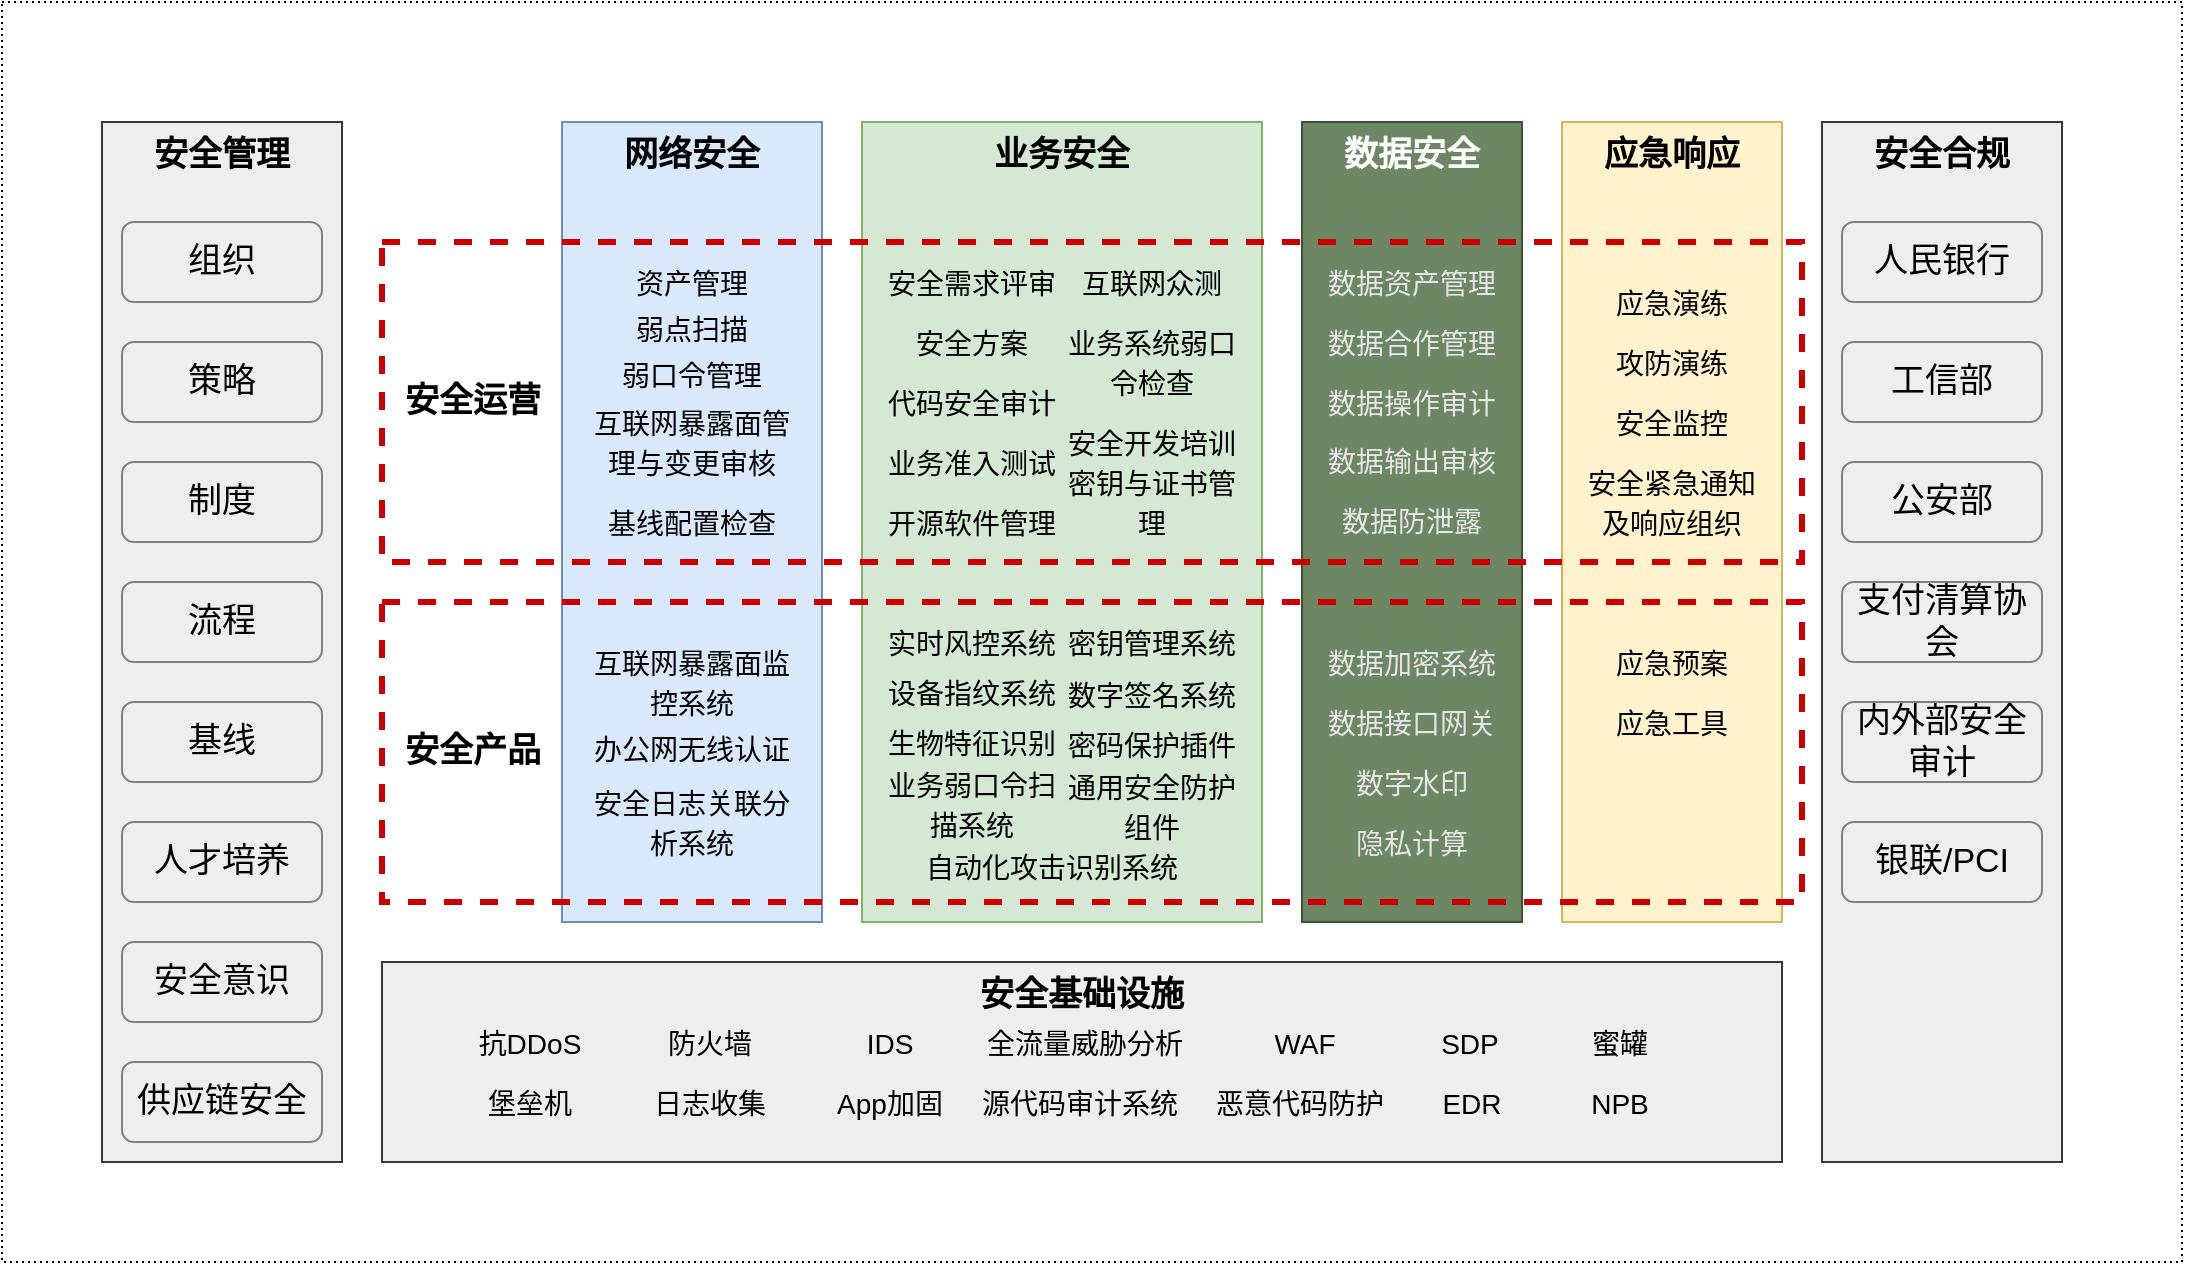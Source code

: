 <mxfile version="22.0.8" type="github" pages="8">
  <diagram id="ONMBJDPt_NaG4KfXnIjE" name="Page-1">
    <mxGraphModel dx="1434" dy="790" grid="1" gridSize="10" guides="1" tooltips="1" connect="1" arrows="1" fold="1" page="1" pageScale="1" pageWidth="1654" pageHeight="2336" math="0" shadow="0">
      <root>
        <mxCell id="0" />
        <mxCell id="1" parent="0" />
        <mxCell id="vYC0BqCYndZEo6r7-3hz-34" value="" style="rounded=0;whiteSpace=wrap;html=1;dashed=1;dashPattern=1 2;strokeColor=#000000;glass=0;fillColor=none;" parent="1" vertex="1">
          <mxGeometry x="10" y="130" width="1090" height="630" as="geometry" />
        </mxCell>
        <mxCell id="vYC0BqCYndZEo6r7-3hz-1" value="&lt;font style=&quot;font-size: 14px&quot;&gt;人机识别系统&lt;/font&gt;" style="text;html=1;fillColor=none;align=center;verticalAlign=middle;whiteSpace=wrap;rounded=0;shadow=0;glass=0;labelBackgroundColor=none;sketch=0;fontSize=16;dashed=1;dashPattern=1 2;strokeColor=#B3B3B3;" parent="1" vertex="1">
          <mxGeometry x="460" y="510" width="90" height="20" as="geometry" />
        </mxCell>
        <mxCell id="vYC0BqCYndZEo6r7-3hz-3" value="&lt;font style=&quot;font-size: 14px&quot;&gt;人机识别系统&lt;/font&gt;" style="text;html=1;fillColor=none;align=center;verticalAlign=middle;whiteSpace=wrap;rounded=0;shadow=0;glass=0;labelBackgroundColor=none;sketch=0;fontSize=16;dashed=1;dashPattern=1 2;strokeColor=#B3B3B3;" parent="1" vertex="1">
          <mxGeometry x="460" y="510" width="90" height="20" as="geometry" />
        </mxCell>
        <mxCell id="vYC0BqCYndZEo6r7-3hz-5" value="&lt;font style=&quot;font-size: 14px&quot;&gt;人机识别系统&lt;/font&gt;" style="text;html=1;fillColor=none;align=center;verticalAlign=middle;whiteSpace=wrap;rounded=0;shadow=0;glass=0;labelBackgroundColor=none;sketch=0;fontSize=16;dashed=1;dashPattern=1 2;strokeColor=#B3B3B3;" parent="1" vertex="1">
          <mxGeometry x="460" y="510" width="90" height="20" as="geometry" />
        </mxCell>
        <mxCell id="vYC0BqCYndZEo6r7-3hz-6" value="&lt;font style=&quot;font-size: 14px&quot;&gt;人机识别系统&lt;/font&gt;" style="text;html=1;fillColor=none;align=center;verticalAlign=middle;whiteSpace=wrap;rounded=0;shadow=0;glass=0;labelBackgroundColor=none;sketch=0;fontSize=16;dashed=1;dashPattern=1 2;strokeColor=#B3B3B3;" parent="1" vertex="1">
          <mxGeometry x="460" y="510" width="90" height="20" as="geometry" />
        </mxCell>
        <mxCell id="JNTDCaNsNtjG829y5uwt-1" value="&lt;span style=&quot;font-size: 14px&quot;&gt;HIDS&lt;/span&gt;" style="text;html=1;strokeColor=none;fillColor=none;align=center;verticalAlign=middle;whiteSpace=wrap;rounded=0;shadow=0;glass=0;labelBackgroundColor=none;sketch=0;fontSize=16;" parent="1" vertex="1">
          <mxGeometry x="700" y="680" width="100" height="20" as="geometry" />
        </mxCell>
        <mxCell id="wn4wePSxZZRKXSGMHcdb-1" value="组织" style="rounded=1;whiteSpace=wrap;html=1;shadow=0;glass=0;labelBackgroundColor=none;sketch=0;strokeWidth=1;fillColor=none;gradientColor=none;fontSize=17;align=center;strokeColor=#808080;" parent="1" vertex="1">
          <mxGeometry x="70" y="240" width="100" height="40" as="geometry" />
        </mxCell>
        <mxCell id="wn4wePSxZZRKXSGMHcdb-2" value="策略" style="rounded=1;whiteSpace=wrap;html=1;shadow=0;glass=0;labelBackgroundColor=none;sketch=0;strokeWidth=1;fillColor=none;gradientColor=none;fontSize=17;align=center;strokeColor=#808080;" parent="1" vertex="1">
          <mxGeometry x="70" y="300" width="100" height="40" as="geometry" />
        </mxCell>
        <mxCell id="wn4wePSxZZRKXSGMHcdb-3" value="制度" style="rounded=1;whiteSpace=wrap;html=1;shadow=0;glass=0;labelBackgroundColor=none;sketch=0;strokeWidth=1;fillColor=none;gradientColor=none;fontSize=17;align=center;strokeColor=#808080;" parent="1" vertex="1">
          <mxGeometry x="70" y="360" width="100" height="40" as="geometry" />
        </mxCell>
        <mxCell id="wn4wePSxZZRKXSGMHcdb-4" value="流程" style="rounded=1;whiteSpace=wrap;html=1;shadow=0;glass=0;labelBackgroundColor=none;sketch=0;strokeWidth=1;fillColor=none;gradientColor=none;fontSize=17;align=center;strokeColor=#808080;" parent="1" vertex="1">
          <mxGeometry x="70" y="420" width="100" height="40" as="geometry" />
        </mxCell>
        <mxCell id="wn4wePSxZZRKXSGMHcdb-5" value="基线" style="rounded=1;whiteSpace=wrap;html=1;shadow=0;glass=0;labelBackgroundColor=none;sketch=0;strokeWidth=1;fillColor=none;gradientColor=none;fontSize=17;align=center;strokeColor=#808080;" parent="1" vertex="1">
          <mxGeometry x="70" y="480" width="100" height="40" as="geometry" />
        </mxCell>
        <mxCell id="wn4wePSxZZRKXSGMHcdb-6" value="人才培养" style="rounded=1;whiteSpace=wrap;html=1;shadow=0;glass=0;labelBackgroundColor=none;sketch=0;strokeWidth=1;fillColor=none;gradientColor=none;fontSize=17;align=center;strokeColor=#808080;" parent="1" vertex="1">
          <mxGeometry x="70" y="540" width="100" height="40" as="geometry" />
        </mxCell>
        <mxCell id="wn4wePSxZZRKXSGMHcdb-7" value="安全管理" style="rounded=0;whiteSpace=wrap;html=1;fontSize=17;fontStyle=1;verticalAlign=top;fillColor=#eeeeee;strokeColor=#36393d;" parent="1" vertex="1">
          <mxGeometry x="60" y="190" width="120" height="520" as="geometry" />
        </mxCell>
        <mxCell id="Lal26h7ypOEPW8l7nXnO-63" value="vertical rectangle" parent="0" />
        <mxCell id="Lal26h7ypOEPW8l7nXnO-1" value="安全管理" style="rounded=0;whiteSpace=wrap;html=1;fontSize=17;fontStyle=1;verticalAlign=top;fillColor=#eeeeee;strokeColor=#36393d;" parent="Lal26h7ypOEPW8l7nXnO-63" vertex="1">
          <mxGeometry x="60" y="190" width="120" height="520" as="geometry" />
        </mxCell>
        <mxCell id="Lal26h7ypOEPW8l7nXnO-7" value="网络安全" style="rounded=0;whiteSpace=wrap;html=1;fontSize=17;fontStyle=1;verticalAlign=top;fillColor=#dae8fc;strokeColor=#6c8ebf;glass=0;shadow=0;sketch=0;" parent="Lal26h7ypOEPW8l7nXnO-63" vertex="1">
          <mxGeometry x="290" y="190" width="130" height="400" as="geometry" />
        </mxCell>
        <mxCell id="Lal26h7ypOEPW8l7nXnO-6" value="业务安全" style="rounded=0;whiteSpace=wrap;html=1;fontSize=17;fontStyle=1;verticalAlign=top;fillColor=#d5e8d4;strokeColor=#82b366;" parent="Lal26h7ypOEPW8l7nXnO-63" vertex="1">
          <mxGeometry x="440" y="190" width="200" height="400" as="geometry" />
        </mxCell>
        <mxCell id="Lal26h7ypOEPW8l7nXnO-8" value="数据安全" style="rounded=0;whiteSpace=wrap;html=1;fontSize=17;fontStyle=1;verticalAlign=top;fillColor=#6d8764;strokeColor=#3A5431;fontColor=#ffffff;" parent="Lal26h7ypOEPW8l7nXnO-63" vertex="1">
          <mxGeometry x="660" y="190" width="110" height="400" as="geometry" />
        </mxCell>
        <mxCell id="Lal26h7ypOEPW8l7nXnO-60" value="应急响应" style="rounded=0;whiteSpace=wrap;html=1;fontSize=17;fontStyle=1;verticalAlign=top;strokeColor=#d6b656;fillColor=#fff2cc;" parent="Lal26h7ypOEPW8l7nXnO-63" vertex="1">
          <mxGeometry x="790" y="190" width="110" height="400" as="geometry" />
        </mxCell>
        <mxCell id="Lal26h7ypOEPW8l7nXnO-2" value="安全合规" style="rounded=0;whiteSpace=wrap;html=1;align=center;labelPosition=center;verticalLabelPosition=middle;verticalAlign=top;fontStyle=1;fontSize=17;fillColor=#eeeeee;strokeColor=#36393d;" parent="Lal26h7ypOEPW8l7nXnO-63" vertex="1">
          <mxGeometry x="920" y="190" width="120" height="520" as="geometry" />
        </mxCell>
        <mxCell id="Lal26h7ypOEPW8l7nXnO-3" value="安全基础设施" style="rounded=0;whiteSpace=wrap;html=1;shadow=0;fontSize=17;fontStyle=1;verticalAlign=top;strokeColor=#36393d;fillColor=#eeeeee;glass=0;sketch=0;" parent="Lal26h7ypOEPW8l7nXnO-63" vertex="1">
          <mxGeometry x="200" y="610" width="700" height="100" as="geometry" />
        </mxCell>
        <mxCell id="Lal26h7ypOEPW8l7nXnO-64" value="horizontal rectangle" parent="0" />
        <mxCell id="Lal26h7ypOEPW8l7nXnO-5" value="&amp;nbsp; 安全运营" style="rounded=0;whiteSpace=wrap;html=1;fontSize=17;fontStyle=1;verticalAlign=middle;align=left;dashed=1;strokeWidth=3;labelBackgroundColor=none;fillColor=none;strokeColor=#CC0000;" parent="Lal26h7ypOEPW8l7nXnO-64" vertex="1">
          <mxGeometry x="200" y="250" width="710" height="160" as="geometry" />
        </mxCell>
        <mxCell id="Lal26h7ypOEPW8l7nXnO-4" value="&amp;nbsp; 安全产品" style="rounded=0;whiteSpace=wrap;html=1;fontSize=17;fontStyle=1;verticalAlign=middle;align=left;dashed=1;strokeColor=#CC0000;strokeWidth=3;fillColor=none;" parent="Lal26h7ypOEPW8l7nXnO-64" vertex="1">
          <mxGeometry x="200" y="430" width="710" height="150" as="geometry" />
        </mxCell>
        <mxCell id="Lal26h7ypOEPW8l7nXnO-65" value="texts" parent="0" />
        <mxCell id="Lal26h7ypOEPW8l7nXnO-10" value="组织" style="rounded=1;whiteSpace=wrap;html=1;shadow=0;glass=0;labelBackgroundColor=none;sketch=0;strokeWidth=1;fillColor=none;gradientColor=none;fontSize=17;align=center;strokeColor=#808080;" parent="Lal26h7ypOEPW8l7nXnO-65" vertex="1">
          <mxGeometry x="70" y="240" width="100" height="40" as="geometry" />
        </mxCell>
        <mxCell id="Lal26h7ypOEPW8l7nXnO-11" value="策略" style="rounded=1;whiteSpace=wrap;html=1;shadow=0;glass=0;labelBackgroundColor=none;sketch=0;strokeWidth=1;fillColor=none;gradientColor=none;fontSize=17;align=center;strokeColor=#808080;" parent="Lal26h7ypOEPW8l7nXnO-65" vertex="1">
          <mxGeometry x="70" y="300" width="100" height="40" as="geometry" />
        </mxCell>
        <mxCell id="Lal26h7ypOEPW8l7nXnO-12" value="制度" style="rounded=1;whiteSpace=wrap;html=1;shadow=0;glass=0;labelBackgroundColor=none;sketch=0;strokeWidth=1;fillColor=none;gradientColor=none;fontSize=17;align=center;strokeColor=#808080;" parent="Lal26h7ypOEPW8l7nXnO-65" vertex="1">
          <mxGeometry x="70" y="360" width="100" height="40" as="geometry" />
        </mxCell>
        <mxCell id="Lal26h7ypOEPW8l7nXnO-13" value="流程" style="rounded=1;whiteSpace=wrap;html=1;shadow=0;glass=0;labelBackgroundColor=none;sketch=0;strokeWidth=1;fillColor=none;gradientColor=none;fontSize=17;align=center;strokeColor=#808080;" parent="Lal26h7ypOEPW8l7nXnO-65" vertex="1">
          <mxGeometry x="70" y="420" width="100" height="40" as="geometry" />
        </mxCell>
        <mxCell id="Lal26h7ypOEPW8l7nXnO-14" value="基线" style="rounded=1;whiteSpace=wrap;html=1;shadow=0;glass=0;labelBackgroundColor=none;sketch=0;strokeWidth=1;fillColor=none;gradientColor=none;fontSize=17;align=center;strokeColor=#808080;" parent="Lal26h7ypOEPW8l7nXnO-65" vertex="1">
          <mxGeometry x="70" y="480" width="100" height="40" as="geometry" />
        </mxCell>
        <mxCell id="Lal26h7ypOEPW8l7nXnO-15" value="人才培养" style="rounded=1;whiteSpace=wrap;html=1;shadow=0;glass=0;labelBackgroundColor=none;sketch=0;strokeWidth=1;fillColor=none;gradientColor=none;fontSize=17;align=center;strokeColor=#808080;" parent="Lal26h7ypOEPW8l7nXnO-65" vertex="1">
          <mxGeometry x="70" y="540" width="100" height="40" as="geometry" />
        </mxCell>
        <mxCell id="Lal26h7ypOEPW8l7nXnO-16" value="安全意识" style="rounded=1;whiteSpace=wrap;html=1;shadow=0;glass=0;labelBackgroundColor=none;sketch=0;strokeWidth=1;fillColor=none;gradientColor=none;fontSize=17;align=center;strokeColor=#808080;" parent="Lal26h7ypOEPW8l7nXnO-65" vertex="1">
          <mxGeometry x="70" y="600" width="100" height="40" as="geometry" />
        </mxCell>
        <mxCell id="Lal26h7ypOEPW8l7nXnO-41" value="&lt;font style=&quot;font-size: 14px&quot;&gt;安全需求评审&lt;/font&gt;" style="text;html=1;strokeColor=none;fillColor=none;align=center;verticalAlign=middle;whiteSpace=wrap;rounded=0;shadow=0;glass=0;labelBackgroundColor=none;sketch=0;fontSize=16;" parent="Lal26h7ypOEPW8l7nXnO-65" vertex="1">
          <mxGeometry x="450" y="260" width="90" height="20" as="geometry" />
        </mxCell>
        <mxCell id="Lal26h7ypOEPW8l7nXnO-45" value="&lt;font style=&quot;font-size: 14px&quot;&gt;互联网众测&lt;/font&gt;" style="text;html=1;strokeColor=none;fillColor=none;align=center;verticalAlign=middle;whiteSpace=wrap;rounded=0;shadow=0;glass=0;labelBackgroundColor=none;sketch=0;fontSize=16;" parent="Lal26h7ypOEPW8l7nXnO-65" vertex="1">
          <mxGeometry x="540" y="260" width="90" height="20" as="geometry" />
        </mxCell>
        <mxCell id="Lal26h7ypOEPW8l7nXnO-54" value="&lt;font style=&quot;font-size: 14px&quot;&gt;安全方案&lt;/font&gt;" style="text;html=1;strokeColor=none;fillColor=none;align=center;verticalAlign=middle;whiteSpace=wrap;rounded=0;shadow=0;glass=0;labelBackgroundColor=none;sketch=0;fontSize=16;" parent="Lal26h7ypOEPW8l7nXnO-65" vertex="1">
          <mxGeometry x="450" y="290" width="90" height="20" as="geometry" />
        </mxCell>
        <mxCell id="Lal26h7ypOEPW8l7nXnO-42" value="&lt;font style=&quot;font-size: 14px&quot;&gt;代码安全审计&lt;/font&gt;" style="text;html=1;strokeColor=none;fillColor=none;align=center;verticalAlign=middle;whiteSpace=wrap;rounded=0;shadow=0;glass=0;labelBackgroundColor=none;sketch=0;fontSize=16;" parent="Lal26h7ypOEPW8l7nXnO-65" vertex="1">
          <mxGeometry x="450" y="320" width="90" height="20" as="geometry" />
        </mxCell>
        <mxCell id="Lal26h7ypOEPW8l7nXnO-43" value="&lt;font style=&quot;font-size: 14px&quot;&gt;业务准入测试&lt;/font&gt;" style="text;html=1;strokeColor=none;fillColor=none;align=center;verticalAlign=middle;whiteSpace=wrap;rounded=0;shadow=0;glass=0;labelBackgroundColor=none;sketch=0;fontSize=16;" parent="Lal26h7ypOEPW8l7nXnO-65" vertex="1">
          <mxGeometry x="450" y="350" width="90" height="20" as="geometry" />
        </mxCell>
        <mxCell id="Lal26h7ypOEPW8l7nXnO-44" value="&lt;font style=&quot;font-size: 14px&quot;&gt;开源软件管理&lt;/font&gt;" style="text;html=1;strokeColor=none;fillColor=none;align=center;verticalAlign=middle;whiteSpace=wrap;rounded=0;shadow=0;glass=0;labelBackgroundColor=none;sketch=0;fontSize=16;" parent="Lal26h7ypOEPW8l7nXnO-65" vertex="1">
          <mxGeometry x="450" y="380" width="90" height="20" as="geometry" />
        </mxCell>
        <mxCell id="Lal26h7ypOEPW8l7nXnO-32" value="&lt;font style=&quot;font-size: 14px&quot;&gt;实时风控系统&lt;/font&gt;" style="text;html=1;fillColor=none;align=center;verticalAlign=middle;whiteSpace=wrap;rounded=0;shadow=0;glass=0;labelBackgroundColor=none;sketch=0;fontSize=16;dashed=1;dashPattern=1 2;" parent="Lal26h7ypOEPW8l7nXnO-65" vertex="1">
          <mxGeometry x="450" y="440" width="90" height="20" as="geometry" />
        </mxCell>
        <mxCell id="Lal26h7ypOEPW8l7nXnO-37" value="&lt;font style=&quot;font-size: 14px&quot;&gt;密钥管理系统&lt;/font&gt;" style="text;html=1;strokeColor=none;fillColor=none;align=center;verticalAlign=middle;whiteSpace=wrap;rounded=0;shadow=0;glass=0;labelBackgroundColor=none;sketch=0;fontSize=16;dashed=1;dashPattern=1 2;" parent="Lal26h7ypOEPW8l7nXnO-65" vertex="1">
          <mxGeometry x="540" y="440" width="90" height="20" as="geometry" />
        </mxCell>
        <mxCell id="Lal26h7ypOEPW8l7nXnO-38" value="&lt;font style=&quot;font-size: 14px&quot;&gt;数字签名系统&lt;/font&gt;" style="text;html=1;strokeColor=none;fillColor=none;align=center;verticalAlign=middle;whiteSpace=wrap;rounded=0;shadow=0;glass=0;labelBackgroundColor=none;sketch=0;fontSize=16;dashed=1;dashPattern=1 2;" parent="Lal26h7ypOEPW8l7nXnO-65" vertex="1">
          <mxGeometry x="540" y="466" width="90" height="20" as="geometry" />
        </mxCell>
        <mxCell id="Lal26h7ypOEPW8l7nXnO-52" value="&lt;font style=&quot;font-size: 14px&quot;&gt;密码保护插件&lt;/font&gt;" style="text;html=1;strokeColor=none;fillColor=none;align=center;verticalAlign=middle;whiteSpace=wrap;rounded=0;shadow=0;glass=0;labelBackgroundColor=none;sketch=0;fontSize=16;dashed=1;dashPattern=1 2;" parent="Lal26h7ypOEPW8l7nXnO-65" vertex="1">
          <mxGeometry x="540" y="491" width="90" height="20" as="geometry" />
        </mxCell>
        <mxCell id="Lal26h7ypOEPW8l7nXnO-59" value="&lt;span style=&quot;font-size: 14px&quot;&gt;通用安全防护组件&lt;/span&gt;" style="text;html=1;fillColor=none;align=center;verticalAlign=middle;whiteSpace=wrap;rounded=0;shadow=0;glass=0;labelBackgroundColor=none;sketch=0;fontSize=16;dashed=1;dashPattern=1 2;strokeColor=none;" parent="Lal26h7ypOEPW8l7nXnO-65" vertex="1">
          <mxGeometry x="540" y="512" width="90" height="40" as="geometry" />
        </mxCell>
        <mxCell id="Lal26h7ypOEPW8l7nXnO-35" value="&lt;font style=&quot;font-size: 14px&quot;&gt;自动化攻击识别系统&lt;/font&gt;" style="text;html=1;fillColor=none;align=center;verticalAlign=middle;whiteSpace=wrap;rounded=0;shadow=0;glass=0;labelBackgroundColor=none;sketch=0;fontSize=16;dashed=1;dashPattern=1 2;strokeColor=none;" parent="Lal26h7ypOEPW8l7nXnO-65" vertex="1">
          <mxGeometry x="450" y="552" width="170" height="20" as="geometry" />
        </mxCell>
        <mxCell id="Lal26h7ypOEPW8l7nXnO-34" value="&lt;font style=&quot;font-size: 14px&quot;&gt;生物特征识别&lt;/font&gt;" style="text;html=1;strokeColor=none;fillColor=none;align=center;verticalAlign=middle;whiteSpace=wrap;rounded=0;shadow=0;glass=0;labelBackgroundColor=none;sketch=0;fontSize=16;dashed=1;dashPattern=1 2;" parent="Lal26h7ypOEPW8l7nXnO-65" vertex="1">
          <mxGeometry x="450" y="490" width="90" height="20" as="geometry" />
        </mxCell>
        <mxCell id="Lal26h7ypOEPW8l7nXnO-33" value="&lt;font style=&quot;font-size: 14px&quot;&gt;设备指纹系统&lt;/font&gt;" style="text;html=1;strokeColor=none;fillColor=none;align=center;verticalAlign=middle;whiteSpace=wrap;rounded=0;shadow=0;glass=0;labelBackgroundColor=none;sketch=0;fontSize=16;dashed=1;dashPattern=1 2;" parent="Lal26h7ypOEPW8l7nXnO-65" vertex="1">
          <mxGeometry x="450" y="465" width="90" height="20" as="geometry" />
        </mxCell>
        <mxCell id="Lal26h7ypOEPW8l7nXnO-26" value="&lt;font style=&quot;font-size: 14px&quot;&gt;数据资产管理&lt;/font&gt;" style="text;html=1;strokeColor=none;fillColor=none;align=center;verticalAlign=middle;whiteSpace=wrap;rounded=0;shadow=0;glass=0;labelBackgroundColor=none;sketch=0;fontSize=16;fontColor=#E6E6E6;" parent="Lal26h7ypOEPW8l7nXnO-65" vertex="1">
          <mxGeometry x="670" y="260" width="90" height="20" as="geometry" />
        </mxCell>
        <mxCell id="Lal26h7ypOEPW8l7nXnO-27" value="&lt;font style=&quot;font-size: 14px&quot;&gt;数据合作管理&lt;/font&gt;" style="text;html=1;strokeColor=none;fillColor=none;align=center;verticalAlign=middle;whiteSpace=wrap;rounded=0;shadow=0;glass=0;labelBackgroundColor=none;sketch=0;fontSize=16;fontColor=#E6E6E6;" parent="Lal26h7ypOEPW8l7nXnO-65" vertex="1">
          <mxGeometry x="670" y="290" width="90" height="20" as="geometry" />
        </mxCell>
        <mxCell id="Lal26h7ypOEPW8l7nXnO-28" value="&lt;font style=&quot;font-size: 14px&quot;&gt;数据操作审计&lt;/font&gt;" style="text;html=1;strokeColor=none;fillColor=none;align=center;verticalAlign=middle;whiteSpace=wrap;rounded=0;shadow=0;glass=0;labelBackgroundColor=none;sketch=0;fontSize=16;fontColor=#E6E6E6;" parent="Lal26h7ypOEPW8l7nXnO-65" vertex="1">
          <mxGeometry x="670" y="320" width="90" height="20" as="geometry" />
        </mxCell>
        <mxCell id="Lal26h7ypOEPW8l7nXnO-31" value="数据输出审核" style="text;html=1;strokeColor=none;fillColor=none;align=center;verticalAlign=middle;whiteSpace=wrap;rounded=0;shadow=0;glass=0;labelBackgroundColor=none;sketch=0;fontSize=14;fontColor=#E6E6E6;" parent="Lal26h7ypOEPW8l7nXnO-65" vertex="1">
          <mxGeometry x="670" y="350" width="90" height="20" as="geometry" />
        </mxCell>
        <mxCell id="Lal26h7ypOEPW8l7nXnO-23" value="数据防泄露" style="text;html=1;strokeColor=none;fillColor=none;align=center;verticalAlign=middle;whiteSpace=wrap;rounded=0;shadow=0;glass=0;labelBackgroundColor=none;sketch=0;fontSize=14;fontColor=#E6E6E6;" parent="Lal26h7ypOEPW8l7nXnO-65" vertex="1">
          <mxGeometry x="670" y="380" width="90" height="20" as="geometry" />
        </mxCell>
        <mxCell id="Lal26h7ypOEPW8l7nXnO-24" value="&lt;font style=&quot;font-size: 14px&quot;&gt;数据加密系统&lt;/font&gt;" style="text;html=1;strokeColor=none;fillColor=none;align=center;verticalAlign=middle;whiteSpace=wrap;rounded=0;shadow=0;glass=0;labelBackgroundColor=none;sketch=0;fontSize=16;fontColor=#E6E6E6;" parent="Lal26h7ypOEPW8l7nXnO-65" vertex="1">
          <mxGeometry x="670" y="450" width="90" height="20" as="geometry" />
        </mxCell>
        <mxCell id="Lal26h7ypOEPW8l7nXnO-29" value="&lt;font style=&quot;font-size: 14px&quot;&gt;数据接口网关&lt;/font&gt;" style="text;html=1;strokeColor=none;fillColor=none;align=center;verticalAlign=middle;whiteSpace=wrap;rounded=0;shadow=0;glass=0;labelBackgroundColor=none;sketch=0;fontSize=16;fontColor=#E6E6E6;" parent="Lal26h7ypOEPW8l7nXnO-65" vertex="1">
          <mxGeometry x="670" y="480" width="90" height="20" as="geometry" />
        </mxCell>
        <mxCell id="Lal26h7ypOEPW8l7nXnO-40" value="&lt;font style=&quot;font-size: 14px&quot;&gt;数字水印&lt;/font&gt;" style="text;html=1;strokeColor=none;fillColor=none;align=center;verticalAlign=middle;whiteSpace=wrap;rounded=0;shadow=0;glass=0;labelBackgroundColor=none;sketch=0;fontSize=16;fontColor=#E6E6E6;" parent="Lal26h7ypOEPW8l7nXnO-65" vertex="1">
          <mxGeometry x="670" y="510" width="90" height="20" as="geometry" />
        </mxCell>
        <mxCell id="Lal26h7ypOEPW8l7nXnO-17" value="人民银行" style="rounded=1;whiteSpace=wrap;html=1;shadow=0;glass=0;labelBackgroundColor=none;sketch=0;strokeWidth=1;fillColor=none;gradientColor=none;fontSize=17;align=center;strokeColor=#808080;" parent="Lal26h7ypOEPW8l7nXnO-65" vertex="1">
          <mxGeometry x="930" y="240" width="100" height="40" as="geometry" />
        </mxCell>
        <mxCell id="Lal26h7ypOEPW8l7nXnO-19" value="工信部" style="rounded=1;whiteSpace=wrap;html=1;shadow=0;glass=0;labelBackgroundColor=none;sketch=0;strokeWidth=1;fillColor=none;gradientColor=none;fontSize=17;align=center;strokeColor=#808080;" parent="Lal26h7ypOEPW8l7nXnO-65" vertex="1">
          <mxGeometry x="930" y="300" width="100" height="40" as="geometry" />
        </mxCell>
        <mxCell id="Lal26h7ypOEPW8l7nXnO-18" value="公安部" style="rounded=1;whiteSpace=wrap;html=1;shadow=0;glass=0;labelBackgroundColor=none;sketch=0;strokeWidth=1;fillColor=none;gradientColor=none;fontSize=17;align=center;strokeColor=#808080;" parent="Lal26h7ypOEPW8l7nXnO-65" vertex="1">
          <mxGeometry x="930" y="360" width="100" height="40" as="geometry" />
        </mxCell>
        <mxCell id="Lal26h7ypOEPW8l7nXnO-20" value="银联/PCI" style="rounded=1;whiteSpace=wrap;html=1;shadow=0;glass=0;labelBackgroundColor=none;sketch=0;strokeWidth=1;fillColor=none;gradientColor=none;fontSize=17;align=center;strokeColor=#808080;" parent="Lal26h7ypOEPW8l7nXnO-65" vertex="1">
          <mxGeometry x="930" y="540" width="100" height="40" as="geometry" />
        </mxCell>
        <mxCell id="Lal26h7ypOEPW8l7nXnO-21" value="支付清算协会" style="rounded=1;whiteSpace=wrap;html=1;shadow=0;glass=0;labelBackgroundColor=none;sketch=0;strokeWidth=1;fillColor=none;gradientColor=none;fontSize=17;align=center;strokeColor=#808080;" parent="Lal26h7ypOEPW8l7nXnO-65" vertex="1">
          <mxGeometry x="930" y="420" width="100" height="40" as="geometry" />
        </mxCell>
        <mxCell id="Lal26h7ypOEPW8l7nXnO-22" value="内外部安全审计" style="rounded=1;whiteSpace=wrap;html=1;shadow=0;glass=0;labelBackgroundColor=none;sketch=0;strokeWidth=1;fillColor=none;gradientColor=none;fontSize=17;align=center;strokeColor=#808080;" parent="Lal26h7ypOEPW8l7nXnO-65" vertex="1">
          <mxGeometry x="930" y="480" width="100" height="40" as="geometry" />
        </mxCell>
        <mxCell id="Lal26h7ypOEPW8l7nXnO-46" value="&lt;font style=&quot;font-size: 14px&quot;&gt;抗DDoS&lt;/font&gt;" style="text;html=1;strokeColor=none;fillColor=none;align=center;verticalAlign=middle;whiteSpace=wrap;rounded=0;shadow=0;glass=0;labelBackgroundColor=none;sketch=0;fontSize=16;" parent="Lal26h7ypOEPW8l7nXnO-65" vertex="1">
          <mxGeometry x="229" y="640" width="90" height="20" as="geometry" />
        </mxCell>
        <mxCell id="Lal26h7ypOEPW8l7nXnO-61" value="&lt;span style=&quot;font-size: 14px&quot;&gt;堡垒机&lt;/span&gt;" style="text;html=1;strokeColor=none;fillColor=none;align=center;verticalAlign=middle;whiteSpace=wrap;rounded=0;shadow=0;glass=0;labelBackgroundColor=none;sketch=0;fontSize=16;" parent="Lal26h7ypOEPW8l7nXnO-65" vertex="1">
          <mxGeometry x="229" y="670" width="90" height="20" as="geometry" />
        </mxCell>
        <mxCell id="Lal26h7ypOEPW8l7nXnO-47" value="&lt;font style=&quot;font-size: 14px&quot;&gt;防火墙&lt;/font&gt;" style="text;html=1;strokeColor=none;fillColor=none;align=center;verticalAlign=middle;whiteSpace=wrap;rounded=0;shadow=0;glass=0;labelBackgroundColor=none;sketch=0;fontSize=16;" parent="Lal26h7ypOEPW8l7nXnO-65" vertex="1">
          <mxGeometry x="319" y="640" width="90" height="20" as="geometry" />
        </mxCell>
        <mxCell id="Lal26h7ypOEPW8l7nXnO-62" value="&lt;span style=&quot;font-size: 14px&quot;&gt;日志收集&lt;/span&gt;" style="text;html=1;strokeColor=none;fillColor=none;align=center;verticalAlign=middle;whiteSpace=wrap;rounded=0;shadow=0;glass=0;labelBackgroundColor=none;sketch=0;fontSize=16;" parent="Lal26h7ypOEPW8l7nXnO-65" vertex="1">
          <mxGeometry x="319" y="670" width="90" height="20" as="geometry" />
        </mxCell>
        <mxCell id="Lal26h7ypOEPW8l7nXnO-56" value="&lt;span style=&quot;font-size: 14px&quot;&gt;App加固&lt;/span&gt;" style="text;html=1;strokeColor=none;fillColor=none;align=center;verticalAlign=middle;whiteSpace=wrap;rounded=0;shadow=0;glass=0;labelBackgroundColor=none;sketch=0;fontSize=16;" parent="Lal26h7ypOEPW8l7nXnO-65" vertex="1">
          <mxGeometry x="409" y="670" width="90" height="20" as="geometry" />
        </mxCell>
        <mxCell id="Lal26h7ypOEPW8l7nXnO-48" value="&lt;font style=&quot;font-size: 14px&quot;&gt;IDS&lt;/font&gt;" style="text;html=1;strokeColor=none;fillColor=none;align=center;verticalAlign=middle;whiteSpace=wrap;rounded=0;shadow=0;glass=0;labelBackgroundColor=none;sketch=0;fontSize=16;" parent="Lal26h7ypOEPW8l7nXnO-65" vertex="1">
          <mxGeometry x="409" y="640" width="90" height="20" as="geometry" />
        </mxCell>
        <mxCell id="Lal26h7ypOEPW8l7nXnO-49" value="&lt;font style=&quot;font-size: 14px&quot;&gt;全流量威胁分析&lt;/font&gt;" style="text;html=1;strokeColor=none;fillColor=none;align=center;verticalAlign=middle;whiteSpace=wrap;rounded=0;shadow=0;glass=0;labelBackgroundColor=none;sketch=0;fontSize=16;" parent="Lal26h7ypOEPW8l7nXnO-65" vertex="1">
          <mxGeometry x="499" y="640" width="105" height="20" as="geometry" />
        </mxCell>
        <mxCell id="Lal26h7ypOEPW8l7nXnO-58" value="&lt;span style=&quot;font-size: 14px&quot;&gt;源代码审计系统&lt;/span&gt;" style="text;html=1;strokeColor=none;fillColor=none;align=center;verticalAlign=middle;whiteSpace=wrap;rounded=0;shadow=0;glass=0;labelBackgroundColor=none;sketch=0;fontSize=16;" parent="Lal26h7ypOEPW8l7nXnO-65" vertex="1">
          <mxGeometry x="499" y="670" width="100" height="20" as="geometry" />
        </mxCell>
        <mxCell id="Lal26h7ypOEPW8l7nXnO-50" value="&lt;font style=&quot;font-size: 14px&quot;&gt;WAF&lt;/font&gt;" style="text;html=1;strokeColor=none;fillColor=none;align=center;verticalAlign=middle;whiteSpace=wrap;rounded=0;shadow=0;glass=0;labelBackgroundColor=none;sketch=0;fontSize=16;" parent="Lal26h7ypOEPW8l7nXnO-65" vertex="1">
          <mxGeometry x="609" y="640" width="105" height="20" as="geometry" />
        </mxCell>
        <mxCell id="Lal26h7ypOEPW8l7nXnO-51" value="&lt;span style=&quot;font-size: 14px&quot;&gt;SDP&lt;/span&gt;" style="text;html=1;strokeColor=none;fillColor=none;align=center;verticalAlign=middle;whiteSpace=wrap;rounded=0;shadow=0;glass=0;labelBackgroundColor=none;sketch=0;fontSize=16;" parent="Lal26h7ypOEPW8l7nXnO-65" vertex="1">
          <mxGeometry x="699" y="640" width="90" height="20" as="geometry" />
        </mxCell>
        <mxCell id="Lal26h7ypOEPW8l7nXnO-66" value="&lt;font style=&quot;font-size: 14px&quot;&gt;应急预案&lt;/font&gt;" style="text;html=1;strokeColor=none;fillColor=none;align=center;verticalAlign=middle;whiteSpace=wrap;rounded=0;shadow=0;glass=0;labelBackgroundColor=none;sketch=0;fontSize=16;fontColor=#000000;" parent="Lal26h7ypOEPW8l7nXnO-65" vertex="1">
          <mxGeometry x="800" y="450" width="90" height="20" as="geometry" />
        </mxCell>
        <mxCell id="Lal26h7ypOEPW8l7nXnO-67" value="&lt;font style=&quot;font-size: 14px&quot;&gt;应急演练&lt;/font&gt;" style="text;html=1;strokeColor=none;fillColor=none;align=center;verticalAlign=middle;whiteSpace=wrap;rounded=0;shadow=0;glass=0;labelBackgroundColor=none;sketch=0;fontSize=16;fontColor=#000000;" parent="Lal26h7ypOEPW8l7nXnO-65" vertex="1">
          <mxGeometry x="800" y="270" width="90" height="20" as="geometry" />
        </mxCell>
        <mxCell id="Lal26h7ypOEPW8l7nXnO-68" value="&lt;font style=&quot;font-size: 14px&quot;&gt;攻防演练&lt;/font&gt;" style="text;html=1;strokeColor=none;fillColor=none;align=center;verticalAlign=middle;whiteSpace=wrap;rounded=0;shadow=0;glass=0;labelBackgroundColor=none;sketch=0;fontSize=16;fontColor=#000000;" parent="Lal26h7ypOEPW8l7nXnO-65" vertex="1">
          <mxGeometry x="800" y="300" width="90" height="20" as="geometry" />
        </mxCell>
        <mxCell id="Lal26h7ypOEPW8l7nXnO-69" value="&lt;font style=&quot;font-size: 14px&quot;&gt;应急工具&lt;/font&gt;" style="text;html=1;strokeColor=none;fillColor=none;align=center;verticalAlign=middle;whiteSpace=wrap;rounded=0;shadow=0;glass=0;labelBackgroundColor=none;sketch=0;fontSize=16;fontColor=#000000;" parent="Lal26h7ypOEPW8l7nXnO-65" vertex="1">
          <mxGeometry x="800" y="480" width="90" height="20" as="geometry" />
        </mxCell>
        <mxCell id="Lal26h7ypOEPW8l7nXnO-70" value="&lt;font style=&quot;font-size: 14px&quot;&gt;安全紧急通知及响应组织&lt;/font&gt;" style="text;html=1;strokeColor=none;fillColor=none;align=center;verticalAlign=middle;whiteSpace=wrap;rounded=0;shadow=0;glass=0;labelBackgroundColor=none;sketch=0;fontSize=16;fontColor=#000000;" parent="Lal26h7ypOEPW8l7nXnO-65" vertex="1">
          <mxGeometry x="800" y="370" width="90" height="20" as="geometry" />
        </mxCell>
        <mxCell id="vYC0BqCYndZEo6r7-3hz-7" value="&lt;span style=&quot;font-size: 14px&quot;&gt;业务弱口令扫描系统&lt;/span&gt;" style="text;html=1;fillColor=none;align=center;verticalAlign=middle;whiteSpace=wrap;rounded=0;shadow=0;glass=0;labelBackgroundColor=none;sketch=0;fontSize=16;dashed=1;dashPattern=1 2;strokeColor=none;" parent="Lal26h7ypOEPW8l7nXnO-65" vertex="1">
          <mxGeometry x="450" y="511" width="90" height="40" as="geometry" />
        </mxCell>
        <mxCell id="vYC0BqCYndZEo6r7-3hz-10" value="&lt;font style=&quot;font-size: 14px&quot;&gt;业务系统弱口令检查&lt;/font&gt;" style="text;html=1;strokeColor=none;fillColor=none;align=center;verticalAlign=middle;whiteSpace=wrap;rounded=0;shadow=0;glass=0;labelBackgroundColor=none;sketch=0;fontSize=16;" parent="Lal26h7ypOEPW8l7nXnO-65" vertex="1">
          <mxGeometry x="540" y="290" width="90" height="40" as="geometry" />
        </mxCell>
        <mxCell id="vYC0BqCYndZEo6r7-3hz-12" value="&lt;font style=&quot;font-size: 14px&quot;&gt;资产管理&lt;/font&gt;" style="text;html=1;strokeColor=none;fillColor=none;align=center;verticalAlign=middle;whiteSpace=wrap;rounded=0;shadow=0;glass=0;labelBackgroundColor=none;sketch=0;fontSize=16;" parent="Lal26h7ypOEPW8l7nXnO-65" vertex="1">
          <mxGeometry x="310" y="260" width="90" height="20" as="geometry" />
        </mxCell>
        <mxCell id="vYC0BqCYndZEo6r7-3hz-13" value="&lt;span style=&quot;font-size: 14px&quot;&gt;弱点扫描&lt;/span&gt;" style="text;html=1;strokeColor=none;fillColor=none;align=center;verticalAlign=middle;whiteSpace=wrap;rounded=0;shadow=0;glass=0;labelBackgroundColor=none;sketch=0;fontSize=16;" parent="Lal26h7ypOEPW8l7nXnO-65" vertex="1">
          <mxGeometry x="310" y="283" width="90" height="20" as="geometry" />
        </mxCell>
        <mxCell id="vYC0BqCYndZEo6r7-3hz-14" value="&lt;font style=&quot;font-size: 14px&quot;&gt;弱口令管理&lt;/font&gt;" style="text;html=1;strokeColor=none;fillColor=none;align=center;verticalAlign=middle;whiteSpace=wrap;rounded=0;shadow=0;glass=0;labelBackgroundColor=none;sketch=0;fontSize=16;" parent="Lal26h7ypOEPW8l7nXnO-65" vertex="1">
          <mxGeometry x="310" y="306" width="90" height="20" as="geometry" />
        </mxCell>
        <mxCell id="vYC0BqCYndZEo6r7-3hz-19" value="&lt;span style=&quot;font-size: 14px&quot;&gt;恶意代码防护&lt;/span&gt;" style="text;html=1;strokeColor=none;fillColor=none;align=center;verticalAlign=middle;whiteSpace=wrap;rounded=0;shadow=0;glass=0;labelBackgroundColor=none;sketch=0;fontSize=16;" parent="Lal26h7ypOEPW8l7nXnO-65" vertex="1">
          <mxGeometry x="609" y="670" width="100" height="20" as="geometry" />
        </mxCell>
        <mxCell id="vYC0BqCYndZEo6r7-3hz-20" value="&lt;span style=&quot;font-size: 14px&quot;&gt;EDR&lt;/span&gt;" style="text;html=1;strokeColor=none;fillColor=none;align=center;verticalAlign=middle;whiteSpace=wrap;rounded=0;shadow=0;glass=0;labelBackgroundColor=none;sketch=0;fontSize=16;" parent="Lal26h7ypOEPW8l7nXnO-65" vertex="1">
          <mxGeometry x="695" y="670" width="100" height="20" as="geometry" />
        </mxCell>
        <mxCell id="vYC0BqCYndZEo6r7-3hz-21" value="&lt;font style=&quot;font-size: 14px&quot;&gt;互联网暴露面管理与变更审核&lt;/font&gt;" style="text;html=1;strokeColor=none;fillColor=none;align=center;verticalAlign=middle;whiteSpace=wrap;rounded=0;shadow=0;glass=0;labelBackgroundColor=none;sketch=0;fontSize=16;" parent="Lal26h7ypOEPW8l7nXnO-65" vertex="1">
          <mxGeometry x="300" y="330" width="110" height="40" as="geometry" />
        </mxCell>
        <mxCell id="vYC0BqCYndZEo6r7-3hz-23" value="&lt;font style=&quot;font-size: 14px&quot;&gt;互联网暴露面监控系统&lt;/font&gt;" style="text;html=1;strokeColor=none;fillColor=none;align=center;verticalAlign=middle;whiteSpace=wrap;rounded=0;shadow=0;glass=0;labelBackgroundColor=none;sketch=0;fontSize=16;" parent="Lal26h7ypOEPW8l7nXnO-65" vertex="1">
          <mxGeometry x="300" y="450" width="110" height="40" as="geometry" />
        </mxCell>
        <mxCell id="vYC0BqCYndZEo6r7-3hz-24" value="&lt;font style=&quot;font-size: 14px&quot;&gt;安全开发培训&lt;/font&gt;" style="text;html=1;strokeColor=none;fillColor=none;align=center;verticalAlign=middle;whiteSpace=wrap;rounded=0;shadow=0;glass=0;labelBackgroundColor=none;sketch=0;fontSize=16;" parent="Lal26h7ypOEPW8l7nXnO-65" vertex="1">
          <mxGeometry x="540" y="330" width="90" height="40" as="geometry" />
        </mxCell>
        <mxCell id="vYC0BqCYndZEo6r7-3hz-25" value="供应链安全" style="rounded=1;whiteSpace=wrap;html=1;shadow=0;glass=0;labelBackgroundColor=none;sketch=0;strokeWidth=1;fillColor=none;gradientColor=none;fontSize=17;align=center;strokeColor=#808080;" parent="Lal26h7ypOEPW8l7nXnO-65" vertex="1">
          <mxGeometry x="70" y="660" width="100" height="40" as="geometry" />
        </mxCell>
        <mxCell id="vYC0BqCYndZEo6r7-3hz-28" value="&lt;font style=&quot;font-size: 14px&quot;&gt;办公网无线认证&lt;/font&gt;" style="text;html=1;strokeColor=none;fillColor=none;align=center;verticalAlign=middle;whiteSpace=wrap;rounded=0;shadow=0;glass=0;labelBackgroundColor=none;sketch=0;fontSize=16;" parent="Lal26h7ypOEPW8l7nXnO-65" vertex="1">
          <mxGeometry x="300" y="483" width="110" height="40" as="geometry" />
        </mxCell>
        <mxCell id="vYC0BqCYndZEo6r7-3hz-29" value="&lt;font style=&quot;font-size: 14px&quot;&gt;基线配置检查&lt;/font&gt;" style="text;html=1;strokeColor=none;fillColor=none;align=center;verticalAlign=middle;whiteSpace=wrap;rounded=0;shadow=0;glass=0;labelBackgroundColor=none;sketch=0;fontSize=16;" parent="Lal26h7ypOEPW8l7nXnO-65" vertex="1">
          <mxGeometry x="300" y="370" width="110" height="40" as="geometry" />
        </mxCell>
        <mxCell id="vYC0BqCYndZEo6r7-3hz-30" value="&lt;font style=&quot;font-size: 14px&quot;&gt;安全监控&lt;/font&gt;" style="text;html=1;strokeColor=none;fillColor=none;align=center;verticalAlign=middle;whiteSpace=wrap;rounded=0;shadow=0;glass=0;labelBackgroundColor=none;sketch=0;fontSize=16;fontColor=#000000;" parent="Lal26h7ypOEPW8l7nXnO-65" vertex="1">
          <mxGeometry x="800" y="330" width="90" height="20" as="geometry" />
        </mxCell>
        <mxCell id="vYC0BqCYndZEo6r7-3hz-32" value="&lt;span style=&quot;font-size: 14px&quot;&gt;蜜罐&lt;/span&gt;" style="text;html=1;strokeColor=none;fillColor=none;align=center;verticalAlign=middle;whiteSpace=wrap;rounded=0;shadow=0;glass=0;labelBackgroundColor=none;sketch=0;fontSize=16;" parent="Lal26h7ypOEPW8l7nXnO-65" vertex="1">
          <mxGeometry x="769" y="640" width="100" height="20" as="geometry" />
        </mxCell>
        <mxCell id="vYC0BqCYndZEo6r7-3hz-33" value="&lt;font style=&quot;font-size: 14px&quot;&gt;安全日志关联分析系统&lt;/font&gt;" style="text;html=1;strokeColor=none;fillColor=none;align=center;verticalAlign=middle;whiteSpace=wrap;rounded=0;shadow=0;glass=0;labelBackgroundColor=none;sketch=0;fontSize=16;" parent="Lal26h7ypOEPW8l7nXnO-65" vertex="1">
          <mxGeometry x="300" y="520" width="110" height="40" as="geometry" />
        </mxCell>
        <mxCell id="vYC0BqCYndZEo6r7-3hz-35" value="&lt;font style=&quot;font-size: 14px&quot;&gt;密钥与证书管理&lt;/font&gt;" style="text;html=1;strokeColor=none;fillColor=none;align=center;verticalAlign=middle;whiteSpace=wrap;rounded=0;shadow=0;glass=0;labelBackgroundColor=none;sketch=0;fontSize=16;" parent="Lal26h7ypOEPW8l7nXnO-65" vertex="1">
          <mxGeometry x="540" y="360" width="90" height="40" as="geometry" />
        </mxCell>
        <mxCell id="JNTDCaNsNtjG829y5uwt-2" value="&lt;span style=&quot;font-size: 14px&quot;&gt;NPB&lt;/span&gt;" style="text;html=1;strokeColor=none;fillColor=none;align=center;verticalAlign=middle;whiteSpace=wrap;rounded=0;shadow=0;glass=0;labelBackgroundColor=none;sketch=0;fontSize=16;" parent="Lal26h7ypOEPW8l7nXnO-65" vertex="1">
          <mxGeometry x="769" y="670" width="100" height="20" as="geometry" />
        </mxCell>
        <mxCell id="PMRs34o72Eed4YS9ak4w-3" value="&lt;font style=&quot;font-size: 14px&quot;&gt;隐私计算&lt;/font&gt;" style="text;html=1;strokeColor=none;fillColor=none;align=center;verticalAlign=middle;whiteSpace=wrap;rounded=0;shadow=0;glass=0;labelBackgroundColor=none;sketch=0;fontSize=16;fontColor=#E6E6E6;" parent="Lal26h7ypOEPW8l7nXnO-65" vertex="1">
          <mxGeometry x="670" y="540" width="90" height="20" as="geometry" />
        </mxCell>
      </root>
    </mxGraphModel>
  </diagram>
  <diagram id="D0gutRO5BVeR-Lzrbz7B" name="Page-2">
    <mxGraphModel dx="2062" dy="1138" grid="1" gridSize="10" guides="1" tooltips="1" connect="1" arrows="1" fold="1" page="1" pageScale="1" pageWidth="850" pageHeight="1100" math="0" shadow="0">
      <root>
        <mxCell id="0" />
        <mxCell id="1" parent="0" />
        <mxCell id="E7sBovLeYKrrwKy-spXs-1" value="安全管理" style="rounded=0;whiteSpace=wrap;html=1;fontSize=17;fontStyle=1;verticalAlign=top;fillColor=#eeeeee;strokeColor=#36393d;" vertex="1" parent="1">
          <mxGeometry x="340" y="306" width="120" height="400" as="geometry" />
        </mxCell>
        <mxCell id="g4tT8G9eMlV21fEucFk5-1" value="组织" style="rounded=1;whiteSpace=wrap;html=1;shadow=0;glass=0;labelBackgroundColor=none;sketch=0;strokeWidth=1;fillColor=none;gradientColor=none;fontSize=17;align=center;strokeColor=#808080;" vertex="1" parent="1">
          <mxGeometry x="350" y="356" width="100" height="40" as="geometry" />
        </mxCell>
        <mxCell id="g4tT8G9eMlV21fEucFk5-2" value="策略" style="rounded=1;whiteSpace=wrap;html=1;shadow=0;glass=0;labelBackgroundColor=none;sketch=0;strokeWidth=1;fillColor=none;gradientColor=none;fontSize=17;align=center;strokeColor=#808080;" vertex="1" parent="1">
          <mxGeometry x="350" y="416" width="100" height="40" as="geometry" />
        </mxCell>
        <mxCell id="g4tT8G9eMlV21fEucFk5-3" value="制度" style="rounded=1;whiteSpace=wrap;html=1;shadow=0;glass=0;labelBackgroundColor=none;sketch=0;strokeWidth=1;fillColor=none;gradientColor=none;fontSize=17;align=center;strokeColor=#808080;" vertex="1" parent="1">
          <mxGeometry x="350" y="476" width="100" height="40" as="geometry" />
        </mxCell>
        <mxCell id="g4tT8G9eMlV21fEucFk5-4" value="流程" style="rounded=1;whiteSpace=wrap;html=1;shadow=0;glass=0;labelBackgroundColor=none;sketch=0;strokeWidth=1;fillColor=none;gradientColor=none;fontSize=17;align=center;strokeColor=#808080;" vertex="1" parent="1">
          <mxGeometry x="350" y="536" width="100" height="40" as="geometry" />
        </mxCell>
        <mxCell id="g4tT8G9eMlV21fEucFk5-5" value="基线" style="rounded=1;whiteSpace=wrap;html=1;shadow=0;glass=0;labelBackgroundColor=none;sketch=0;strokeWidth=1;fillColor=none;gradientColor=none;fontSize=17;align=center;strokeColor=#808080;" vertex="1" parent="1">
          <mxGeometry x="350" y="596" width="100" height="40" as="geometry" />
        </mxCell>
        <mxCell id="g4tT8G9eMlV21fEucFk5-10" value="集团网络信息安全四级制度体系" style="rounded=0;whiteSpace=wrap;html=1;fontSize=17;fontStyle=1;verticalAlign=middle;fillColor=#eeeeee;strokeColor=#36393d;align=center;" vertex="1" parent="1">
          <mxGeometry x="100" y="351" width="140" height="110" as="geometry" />
        </mxCell>
        <mxCell id="g4tT8G9eMlV21fEucFk5-11" value="法律法规，人民银行，工信部等监管要求" style="rounded=0;whiteSpace=wrap;html=1;fontSize=17;fontStyle=1;verticalAlign=middle;fillColor=#eeeeee;strokeColor=#36393d;align=center;" vertex="1" parent="1">
          <mxGeometry x="100" y="530" width="140" height="110" as="geometry" />
        </mxCell>
        <mxCell id="g4tT8G9eMlV21fEucFk5-12" value="" style="endArrow=classic;html=1;rounded=0;exitX=1;exitY=0.5;exitDx=0;exitDy=0;entryX=0;entryY=0.25;entryDx=0;entryDy=0;" edge="1" parent="1" source="g4tT8G9eMlV21fEucFk5-10" target="E7sBovLeYKrrwKy-spXs-1">
          <mxGeometry width="50" height="50" relative="1" as="geometry">
            <mxPoint x="400" y="600" as="sourcePoint" />
            <mxPoint x="450" y="550" as="targetPoint" />
          </mxGeometry>
        </mxCell>
        <mxCell id="g4tT8G9eMlV21fEucFk5-13" value="" style="endArrow=classic;html=1;rounded=0;exitX=1;exitY=0.5;exitDx=0;exitDy=0;entryX=0;entryY=0.25;entryDx=0;entryDy=0;" edge="1" parent="1">
          <mxGeometry width="50" height="50" relative="1" as="geometry">
            <mxPoint x="240" y="590" as="sourcePoint" />
            <mxPoint x="340" y="590" as="targetPoint" />
          </mxGeometry>
        </mxCell>
      </root>
    </mxGraphModel>
  </diagram>
  <diagram id="1gIjFopIq3ACbNUIkd6R" name="云网安全">
    <mxGraphModel dx="2062" dy="1138" grid="1" gridSize="10" guides="1" tooltips="1" connect="1" arrows="1" fold="1" page="1" pageScale="1" pageWidth="850" pageHeight="1100" math="0" shadow="0">
      <root>
        <mxCell id="0" />
        <mxCell id="1" parent="0" />
        <mxCell id="VdsCiZBNjw9zRttbgXuB-1" value="网络安全基础设施" style="rounded=0;whiteSpace=wrap;html=1;shadow=0;fontSize=17;fontStyle=1;verticalAlign=top;strokeColor=#36393d;fillColor=#eeeeee;glass=0;sketch=0;spacingTop=10;" vertex="1" parent="1">
          <mxGeometry x="60" y="450" width="700" height="290" as="geometry" />
        </mxCell>
        <mxCell id="VdsCiZBNjw9zRttbgXuB-2" value="&lt;font style=&quot;font-size: 14px&quot;&gt;抗DDoS&lt;/font&gt;" style="text;html=1;strokeColor=none;fillColor=none;align=center;verticalAlign=middle;whiteSpace=wrap;rounded=0;shadow=0;glass=0;labelBackgroundColor=none;sketch=0;fontSize=16;" vertex="1" parent="1">
          <mxGeometry x="104" y="520" width="90" height="20" as="geometry" />
        </mxCell>
        <mxCell id="VdsCiZBNjw9zRttbgXuB-3" value="&lt;span style=&quot;font-size: 14px&quot;&gt;堡垒机&lt;/span&gt;" style="text;html=1;strokeColor=none;fillColor=none;align=center;verticalAlign=middle;whiteSpace=wrap;rounded=0;shadow=0;glass=0;labelBackgroundColor=none;sketch=0;fontSize=16;" vertex="1" parent="1">
          <mxGeometry x="104" y="570" width="90" height="20" as="geometry" />
        </mxCell>
        <mxCell id="VdsCiZBNjw9zRttbgXuB-4" value="&lt;font style=&quot;font-size: 14px&quot;&gt;防火墙&lt;/font&gt;" style="text;html=1;strokeColor=none;fillColor=none;align=center;verticalAlign=middle;whiteSpace=wrap;rounded=0;shadow=0;glass=0;labelBackgroundColor=none;sketch=0;fontSize=16;" vertex="1" parent="1">
          <mxGeometry x="194" y="520" width="90" height="20" as="geometry" />
        </mxCell>
        <mxCell id="VdsCiZBNjw9zRttbgXuB-5" value="&lt;span style=&quot;font-size: 14px&quot;&gt;日志收集&lt;/span&gt;" style="text;html=1;strokeColor=none;fillColor=none;align=center;verticalAlign=middle;whiteSpace=wrap;rounded=0;shadow=0;glass=0;labelBackgroundColor=none;sketch=0;fontSize=16;" vertex="1" parent="1">
          <mxGeometry x="194" y="570" width="90" height="20" as="geometry" />
        </mxCell>
        <mxCell id="VdsCiZBNjw9zRttbgXuB-7" value="&lt;font style=&quot;font-size: 14px&quot;&gt;IDS&lt;/font&gt;" style="text;html=1;strokeColor=none;fillColor=none;align=center;verticalAlign=middle;whiteSpace=wrap;rounded=0;shadow=0;glass=0;labelBackgroundColor=none;sketch=0;fontSize=16;" vertex="1" parent="1">
          <mxGeometry x="284" y="520" width="90" height="20" as="geometry" />
        </mxCell>
        <mxCell id="VdsCiZBNjw9zRttbgXuB-8" value="&lt;font style=&quot;font-size: 14px&quot;&gt;全流量威胁分析&lt;/font&gt;" style="text;html=1;strokeColor=none;fillColor=none;align=center;verticalAlign=middle;whiteSpace=wrap;rounded=0;shadow=0;glass=0;labelBackgroundColor=none;sketch=0;fontSize=16;" vertex="1" parent="1">
          <mxGeometry x="373" y="520" width="105" height="20" as="geometry" />
        </mxCell>
        <mxCell id="VdsCiZBNjw9zRttbgXuB-10" value="&lt;font style=&quot;font-size: 14px&quot;&gt;WAF&lt;/font&gt;" style="text;html=1;strokeColor=none;fillColor=none;align=center;verticalAlign=middle;whiteSpace=wrap;rounded=0;shadow=0;glass=0;labelBackgroundColor=none;sketch=0;fontSize=16;" vertex="1" parent="1">
          <mxGeometry x="373" y="570" width="105" height="20" as="geometry" />
        </mxCell>
        <mxCell id="VdsCiZBNjw9zRttbgXuB-11" value="&lt;span style=&quot;font-size: 14px&quot;&gt;SDP&lt;/span&gt;" style="text;html=1;strokeColor=#CC0000;fillColor=none;align=center;verticalAlign=middle;whiteSpace=wrap;rounded=0;shadow=0;glass=0;labelBackgroundColor=none;sketch=0;fontSize=16;" vertex="1" parent="1">
          <mxGeometry x="489" y="520" width="90" height="20" as="geometry" />
        </mxCell>
        <mxCell id="VdsCiZBNjw9zRttbgXuB-12" value="&lt;span style=&quot;font-size: 14px&quot;&gt;恶意代码防护&lt;/span&gt;" style="text;html=1;strokeColor=#999999;fillColor=none;align=center;verticalAlign=middle;whiteSpace=wrap;rounded=0;shadow=0;glass=0;labelBackgroundColor=none;sketch=0;fontSize=16;" vertex="1" parent="1">
          <mxGeometry x="489" y="615" width="100" height="20" as="geometry" />
        </mxCell>
        <mxCell id="VdsCiZBNjw9zRttbgXuB-13" value="&lt;span style=&quot;font-size: 14px&quot;&gt;EDR&lt;/span&gt;" style="text;html=1;strokeColor=#990000;fillColor=none;align=center;verticalAlign=middle;whiteSpace=wrap;rounded=0;shadow=0;glass=0;labelBackgroundColor=none;sketch=0;fontSize=16;" vertex="1" parent="1">
          <mxGeometry x="484" y="570" width="100" height="20" as="geometry" />
        </mxCell>
        <mxCell id="VdsCiZBNjw9zRttbgXuB-14" value="&lt;span style=&quot;font-size: 14px&quot;&gt;蜜罐&lt;/span&gt;" style="text;html=1;strokeColor=#999999;fillColor=none;align=center;verticalAlign=middle;whiteSpace=wrap;rounded=0;shadow=0;glass=0;labelBackgroundColor=none;sketch=0;fontSize=16;" vertex="1" parent="1">
          <mxGeometry x="595" y="520" width="100" height="20" as="geometry" />
        </mxCell>
        <mxCell id="VdsCiZBNjw9zRttbgXuB-15" value="&lt;span style=&quot;font-size: 14px&quot;&gt;VPN&lt;/span&gt;" style="text;html=1;strokeColor=#999999;fillColor=none;align=center;verticalAlign=middle;whiteSpace=wrap;rounded=0;shadow=0;glass=0;labelBackgroundColor=none;sketch=0;fontSize=16;" vertex="1" parent="1">
          <mxGeometry x="595" y="570" width="100" height="20" as="geometry" />
        </mxCell>
        <mxCell id="VdsCiZBNjw9zRttbgXuB-16" value="&lt;span style=&quot;font-size: 14px&quot;&gt;HIDS&lt;/span&gt;" style="text;html=1;strokeColor=#999999;fillColor=none;align=center;verticalAlign=middle;whiteSpace=wrap;rounded=0;shadow=0;glass=0;labelBackgroundColor=none;sketch=0;fontSize=16;" vertex="1" parent="1">
          <mxGeometry x="284" y="570" width="90" height="20" as="geometry" />
        </mxCell>
        <mxCell id="f8Sm2yCEsRtRagD0ckOw-1" value="&lt;font style=&quot;font-size: 14px&quot;&gt;资产管理&lt;/font&gt;" style="text;html=1;strokeColor=#00CC00;fillColor=none;align=center;verticalAlign=middle;whiteSpace=wrap;rounded=0;shadow=0;glass=0;labelBackgroundColor=none;sketch=0;fontSize=16;" vertex="1" parent="1">
          <mxGeometry x="110" y="615" width="90" height="20" as="geometry" />
        </mxCell>
        <mxCell id="f8Sm2yCEsRtRagD0ckOw-2" value="&lt;span style=&quot;font-size: 14px&quot;&gt;漏洞管理&lt;/span&gt;" style="text;html=1;strokeColor=#00CC00;fillColor=none;align=center;verticalAlign=middle;whiteSpace=wrap;rounded=0;shadow=0;glass=0;labelBackgroundColor=none;sketch=0;fontSize=16;" vertex="1" parent="1">
          <mxGeometry x="240" y="615" width="90" height="20" as="geometry" />
        </mxCell>
        <mxCell id="f8Sm2yCEsRtRagD0ckOw-3" value="&lt;font style=&quot;font-size: 14px&quot;&gt;业务弱口令扫描&lt;/font&gt;" style="text;html=1;strokeColor=none;fillColor=none;align=center;verticalAlign=middle;whiteSpace=wrap;rounded=0;shadow=0;glass=0;labelBackgroundColor=none;sketch=0;fontSize=16;" vertex="1" parent="1">
          <mxGeometry x="368" y="615" width="110" height="20" as="geometry" />
        </mxCell>
        <mxCell id="f8Sm2yCEsRtRagD0ckOw-5" value="&lt;span style=&quot;font-size: 14px&quot;&gt;待新建&lt;/span&gt;" style="text;html=1;strokeColor=#990000;fillColor=none;align=center;verticalAlign=middle;whiteSpace=wrap;rounded=0;shadow=0;glass=0;labelBackgroundColor=none;sketch=0;fontSize=16;" vertex="1" parent="1">
          <mxGeometry x="650" y="658" width="100" height="20" as="geometry" />
        </mxCell>
        <mxCell id="f8Sm2yCEsRtRagD0ckOw-6" value="&lt;span style=&quot;font-size: 14px;&quot;&gt;老旧系统&lt;/span&gt;" style="text;html=1;strokeColor=#999999;fillColor=none;align=center;verticalAlign=middle;whiteSpace=wrap;rounded=0;shadow=0;glass=0;labelBackgroundColor=none;sketch=0;fontSize=16;" vertex="1" parent="1">
          <mxGeometry x="650" y="683" width="100" height="20" as="geometry" />
        </mxCell>
        <mxCell id="f8Sm2yCEsRtRagD0ckOw-10" value="&lt;font style=&quot;font-size: 14px&quot;&gt;待扩容&lt;/font&gt;" style="text;html=1;strokeColor=#00CC00;fillColor=none;align=center;verticalAlign=middle;whiteSpace=wrap;rounded=0;shadow=0;glass=0;labelBackgroundColor=none;sketch=0;fontSize=16;" vertex="1" parent="1">
          <mxGeometry x="650" y="708" width="100" height="20" as="geometry" />
        </mxCell>
        <mxCell id="f8Sm2yCEsRtRagD0ckOw-13" value="&lt;span style=&quot;font-size: 14px&quot;&gt;办公网准入&lt;/span&gt;" style="text;html=1;strokeColor=#999999;fillColor=none;align=center;verticalAlign=middle;whiteSpace=wrap;rounded=0;shadow=0;glass=0;labelBackgroundColor=none;sketch=0;fontSize=16;" vertex="1" parent="1">
          <mxGeometry x="600" y="615" width="100" height="20" as="geometry" />
        </mxCell>
      </root>
    </mxGraphModel>
  </diagram>
  <diagram id="SLkqZwE8OIWSvtcfiMdO" name="应用安全">
    <mxGraphModel dx="2062" dy="1138" grid="1" gridSize="10" guides="1" tooltips="1" connect="1" arrows="1" fold="1" page="1" pageScale="1" pageWidth="850" pageHeight="1100" math="0" shadow="0">
      <root>
        <mxCell id="0" />
        <mxCell id="1" parent="0" />
      </root>
    </mxGraphModel>
  </diagram>
  <diagram id="eD0l6Dj1o4a-BmXj9aV3" name="SDLC">
    <mxGraphModel dx="2062" dy="1138" grid="1" gridSize="10" guides="1" tooltips="1" connect="1" arrows="1" fold="1" page="1" pageScale="1" pageWidth="850" pageHeight="1100" math="0" shadow="0">
      <root>
        <mxCell id="0" />
        <mxCell id="1" parent="0" />
        <mxCell id="hK8DxqP5ZQcV6pjQF7Qs-15" style="edgeStyle=orthogonalEdgeStyle;rounded=0;orthogonalLoop=1;jettySize=auto;html=1;exitX=1;exitY=0.5;exitDx=0;exitDy=0;entryX=0;entryY=0.5;entryDx=0;entryDy=0;" edge="1" parent="1" source="hK8DxqP5ZQcV6pjQF7Qs-1" target="hK8DxqP5ZQcV6pjQF7Qs-3">
          <mxGeometry relative="1" as="geometry" />
        </mxCell>
        <mxCell id="hK8DxqP5ZQcV6pjQF7Qs-1" value="安全需求&lt;br&gt;合规检查" style="rounded=0;whiteSpace=wrap;html=1;strokeColor=#999999;" vertex="1" parent="1">
          <mxGeometry x="80" y="420" width="120" height="60" as="geometry" />
        </mxCell>
        <mxCell id="hK8DxqP5ZQcV6pjQF7Qs-2" value="需求阶段" style="text;html=1;strokeColor=none;fillColor=none;align=center;verticalAlign=middle;whiteSpace=wrap;rounded=0;" vertex="1" parent="1">
          <mxGeometry x="110" y="390" width="60" height="30" as="geometry" />
        </mxCell>
        <mxCell id="hK8DxqP5ZQcV6pjQF7Qs-16" style="edgeStyle=orthogonalEdgeStyle;rounded=0;orthogonalLoop=1;jettySize=auto;html=1;exitX=1;exitY=0.5;exitDx=0;exitDy=0;entryX=0;entryY=0.5;entryDx=0;entryDy=0;" edge="1" parent="1" source="hK8DxqP5ZQcV6pjQF7Qs-3" target="hK8DxqP5ZQcV6pjQF7Qs-6">
          <mxGeometry relative="1" as="geometry" />
        </mxCell>
        <mxCell id="hK8DxqP5ZQcV6pjQF7Qs-3" value="威胁建模&lt;br&gt;安全逻辑设计" style="rounded=0;whiteSpace=wrap;html=1;strokeColor=#999999;" vertex="1" parent="1">
          <mxGeometry x="250" y="420" width="120" height="60" as="geometry" />
        </mxCell>
        <mxCell id="hK8DxqP5ZQcV6pjQF7Qs-4" value="设计阶段" style="text;html=1;strokeColor=none;fillColor=none;align=center;verticalAlign=middle;whiteSpace=wrap;rounded=0;" vertex="1" parent="1">
          <mxGeometry x="280" y="390" width="60" height="30" as="geometry" />
        </mxCell>
        <mxCell id="hK8DxqP5ZQcV6pjQF7Qs-17" style="edgeStyle=orthogonalEdgeStyle;rounded=0;orthogonalLoop=1;jettySize=auto;html=1;exitX=1;exitY=0.5;exitDx=0;exitDy=0;entryX=0;entryY=0.5;entryDx=0;entryDy=0;" edge="1" parent="1" source="hK8DxqP5ZQcV6pjQF7Qs-6" target="hK8DxqP5ZQcV6pjQF7Qs-8">
          <mxGeometry relative="1" as="geometry" />
        </mxCell>
        <mxCell id="hK8DxqP5ZQcV6pjQF7Qs-6" value="安全编码&lt;br&gt;代码审计" style="rounded=0;whiteSpace=wrap;html=1;strokeColor=#999999;" vertex="1" parent="1">
          <mxGeometry x="420" y="420" width="120" height="60" as="geometry" />
        </mxCell>
        <mxCell id="hK8DxqP5ZQcV6pjQF7Qs-7" value="编码阶段" style="text;html=1;strokeColor=none;fillColor=none;align=center;verticalAlign=middle;whiteSpace=wrap;rounded=0;" vertex="1" parent="1">
          <mxGeometry x="450" y="390" width="60" height="30" as="geometry" />
        </mxCell>
        <mxCell id="hK8DxqP5ZQcV6pjQF7Qs-18" style="edgeStyle=orthogonalEdgeStyle;rounded=0;orthogonalLoop=1;jettySize=auto;html=1;exitX=1;exitY=0.5;exitDx=0;exitDy=0;entryX=0;entryY=0.5;entryDx=0;entryDy=0;" edge="1" parent="1" source="hK8DxqP5ZQcV6pjQF7Qs-8" target="hK8DxqP5ZQcV6pjQF7Qs-10">
          <mxGeometry relative="1" as="geometry" />
        </mxCell>
        <mxCell id="hK8DxqP5ZQcV6pjQF7Qs-8" value="安全测试" style="rounded=0;whiteSpace=wrap;html=1;strokeColor=#999999;" vertex="1" parent="1">
          <mxGeometry x="590" y="420" width="120" height="60" as="geometry" />
        </mxCell>
        <mxCell id="hK8DxqP5ZQcV6pjQF7Qs-9" value="发布阶段" style="text;html=1;strokeColor=none;fillColor=none;align=center;verticalAlign=middle;whiteSpace=wrap;rounded=0;" vertex="1" parent="1">
          <mxGeometry x="620" y="390" width="60" height="30" as="geometry" />
        </mxCell>
        <mxCell id="hK8DxqP5ZQcV6pjQF7Qs-10" value="安全监控与响应" style="rounded=0;whiteSpace=wrap;html=1;strokeColor=#999999;" vertex="1" parent="1">
          <mxGeometry x="760" y="420" width="120" height="60" as="geometry" />
        </mxCell>
        <mxCell id="hK8DxqP5ZQcV6pjQF7Qs-11" value="运行阶段" style="text;html=1;strokeColor=none;fillColor=none;align=center;verticalAlign=middle;whiteSpace=wrap;rounded=0;" vertex="1" parent="1">
          <mxGeometry x="790" y="390" width="60" height="30" as="geometry" />
        </mxCell>
        <mxCell id="hK8DxqP5ZQcV6pjQF7Qs-19" value="" style="endArrow=none;dashed=1;html=1;rounded=0;" edge="1" parent="1">
          <mxGeometry width="50" height="50" relative="1" as="geometry">
            <mxPoint x="570" y="610" as="sourcePoint" />
            <mxPoint x="570" y="310" as="targetPoint" />
          </mxGeometry>
        </mxCell>
        <mxCell id="hK8DxqP5ZQcV6pjQF7Qs-20" value="较缺乏" style="text;html=1;strokeColor=none;fillColor=none;align=center;verticalAlign=middle;whiteSpace=wrap;rounded=0;fontSize=16;fontStyle=1" vertex="1" parent="1">
          <mxGeometry x="360" y="340" width="60" height="30" as="geometry" />
        </mxCell>
        <mxCell id="hK8DxqP5ZQcV6pjQF7Qs-21" value="较成熟" style="text;html=1;strokeColor=none;fillColor=none;align=center;verticalAlign=middle;whiteSpace=wrap;rounded=0;fontSize=16;fontStyle=1" vertex="1" parent="1">
          <mxGeometry x="710" y="340" width="60" height="30" as="geometry" />
        </mxCell>
      </root>
    </mxGraphModel>
  </diagram>
  <diagram id="br8SXtfH74JAHR6abZh6" name="DataSecurity">
    <mxGraphModel dx="1434" dy="790" grid="1" gridSize="10" guides="1" tooltips="1" connect="1" arrows="1" fold="1" page="1" pageScale="1" pageWidth="850" pageHeight="1100" math="0" shadow="0">
      <root>
        <mxCell id="0" />
        <mxCell id="1" parent="0" />
        <mxCell id="OrcbgHyavF_bvNflklEm-8" value="支付公司内部网络" style="rounded=0;whiteSpace=wrap;html=1;labelPosition=center;verticalLabelPosition=top;align=center;verticalAlign=bottom;dashed=1;dashPattern=12 12;fontSize=24;fontStyle=1" vertex="1" parent="1">
          <mxGeometry x="250" y="120" width="410" height="490" as="geometry" />
        </mxCell>
        <mxCell id="OrcbgHyavF_bvNflklEm-6" style="edgeStyle=orthogonalEdgeStyle;rounded=0;orthogonalLoop=1;jettySize=auto;html=1;exitX=1;exitY=0.5;exitDx=0;exitDy=0;shape=link;" edge="1" parent="1" source="OrcbgHyavF_bvNflklEm-11" target="OrcbgHyavF_bvNflklEm-3">
          <mxGeometry relative="1" as="geometry" />
        </mxCell>
        <mxCell id="OrcbgHyavF_bvNflklEm-7" value="数据提取" style="edgeLabel;html=1;align=center;verticalAlign=middle;resizable=0;points=[];" vertex="1" connectable="0" parent="OrcbgHyavF_bvNflklEm-6">
          <mxGeometry x="0.031" y="-3" relative="1" as="geometry">
            <mxPoint x="-13" y="-3" as="offset" />
          </mxGeometry>
        </mxCell>
        <mxCell id="OrcbgHyavF_bvNflklEm-18" style="edgeStyle=orthogonalEdgeStyle;rounded=0;orthogonalLoop=1;jettySize=auto;html=1;exitX=0.5;exitY=0;exitDx=0;exitDy=0;" edge="1" parent="1" source="OrcbgHyavF_bvNflklEm-1" target="OrcbgHyavF_bvNflklEm-15">
          <mxGeometry relative="1" as="geometry" />
        </mxCell>
        <mxCell id="OrcbgHyavF_bvNflklEm-19" value="API访问，鉴权通过，返回数据" style="edgeLabel;html=1;align=center;verticalAlign=middle;resizable=0;points=[];fontStyle=1;fontSize=15;fontColor=#66CC00;" vertex="1" connectable="0" parent="OrcbgHyavF_bvNflklEm-18">
          <mxGeometry x="0.067" y="-1" relative="1" as="geometry">
            <mxPoint as="offset" />
          </mxGeometry>
        </mxCell>
        <mxCell id="OrcbgHyavF_bvNflklEm-20" style="edgeStyle=orthogonalEdgeStyle;rounded=0;orthogonalLoop=1;jettySize=auto;html=1;exitX=0.5;exitY=0;exitDx=0;exitDy=0;" edge="1" parent="1" source="OrcbgHyavF_bvNflklEm-1" target="OrcbgHyavF_bvNflklEm-16">
          <mxGeometry relative="1" as="geometry">
            <Array as="points">
              <mxPoint x="365" y="350" />
              <mxPoint x="560" y="350" />
            </Array>
          </mxGeometry>
        </mxCell>
        <mxCell id="OrcbgHyavF_bvNflklEm-21" value="API访问，鉴权未通过，不返回数据" style="edgeLabel;html=1;align=center;verticalAlign=middle;resizable=0;points=[];fontStyle=1;fontSize=15;fontColor=#FF0000;" vertex="1" connectable="0" parent="OrcbgHyavF_bvNflklEm-20">
          <mxGeometry x="0.054" y="-2" relative="1" as="geometry">
            <mxPoint as="offset" />
          </mxGeometry>
        </mxCell>
        <mxCell id="OrcbgHyavF_bvNflklEm-1" value="数据" style="rounded=0;whiteSpace=wrap;html=1;fontSize=20;fontStyle=1" vertex="1" parent="1">
          <mxGeometry x="305" y="380" width="120" height="60" as="geometry" />
        </mxCell>
        <mxCell id="OrcbgHyavF_bvNflklEm-4" style="edgeStyle=orthogonalEdgeStyle;rounded=0;orthogonalLoop=1;jettySize=auto;html=1;exitX=1;exitY=0.5;exitDx=0;exitDy=0;entryX=0;entryY=0.5;entryDx=0;entryDy=0;shape=link;" edge="1" parent="1" source="OrcbgHyavF_bvNflklEm-2" target="OrcbgHyavF_bvNflklEm-1">
          <mxGeometry relative="1" as="geometry" />
        </mxCell>
        <mxCell id="OrcbgHyavF_bvNflklEm-5" value="访问" style="edgeLabel;html=1;align=center;verticalAlign=middle;resizable=0;points=[];" vertex="1" connectable="0" parent="OrcbgHyavF_bvNflklEm-4">
          <mxGeometry x="0.043" y="1" relative="1" as="geometry">
            <mxPoint x="-39" y="1" as="offset" />
          </mxGeometry>
        </mxCell>
        <mxCell id="OrcbgHyavF_bvNflklEm-2" value="终端" style="rounded=0;whiteSpace=wrap;html=1;fontSize=20;fontStyle=1" vertex="1" parent="1">
          <mxGeometry x="40" y="380" width="120" height="60" as="geometry" />
        </mxCell>
        <mxCell id="OrcbgHyavF_bvNflklEm-3" value="外部业务" style="rounded=0;whiteSpace=wrap;html=1;fontSize=20;fontStyle=1" vertex="1" parent="1">
          <mxGeometry x="800" y="380" width="120" height="60" as="geometry" />
        </mxCell>
        <mxCell id="OrcbgHyavF_bvNflklEm-9" value="终端DLP" style="verticalLabelPosition=middle;verticalAlign=middle;html=1;shape=process;whiteSpace=wrap;rounded=1;size=0.14;arcSize=6;labelPosition=center;align=center;fillColor=#d5e8d4;strokeColor=#82b366;fontSize=20;fontStyle=1" vertex="1" parent="1">
          <mxGeometry x="50" y="550" width="100" height="60" as="geometry" />
        </mxCell>
        <mxCell id="OrcbgHyavF_bvNflklEm-10" value="" style="html=1;shadow=0;dashed=0;align=center;verticalAlign=middle;shape=mxgraph.arrows2.arrow;dy=0.6;dx=40;direction=north;notch=0;fontStyle=0" vertex="1" parent="1">
          <mxGeometry x="65" y="440" width="70" height="100" as="geometry" />
        </mxCell>
        <mxCell id="OrcbgHyavF_bvNflklEm-12" value="" style="edgeStyle=orthogonalEdgeStyle;rounded=0;orthogonalLoop=1;jettySize=auto;html=1;exitX=1;exitY=0.5;exitDx=0;exitDy=0;shape=link;" edge="1" parent="1" source="OrcbgHyavF_bvNflklEm-1" target="OrcbgHyavF_bvNflklEm-11">
          <mxGeometry relative="1" as="geometry">
            <mxPoint x="450" y="410" as="sourcePoint" />
            <mxPoint x="780" y="410" as="targetPoint" />
          </mxGeometry>
        </mxCell>
        <mxCell id="OrcbgHyavF_bvNflklEm-11" value="数据安全网关" style="verticalLabelPosition=middle;verticalAlign=middle;html=1;shape=process;whiteSpace=wrap;rounded=1;size=0.14;arcSize=6;labelPosition=center;align=center;fontSize=20;fontStyle=1;fillColor=#d5e8d4;strokeColor=#82b366;" vertex="1" parent="1">
          <mxGeometry x="510" y="380" width="100" height="60" as="geometry" />
        </mxCell>
        <mxCell id="OrcbgHyavF_bvNflklEm-15" value="业务A" style="verticalLabelPosition=middle;verticalAlign=middle;html=1;shape=mxgraph.basic.rect;fillColor2=none;strokeWidth=1;size=20;indent=5;fontSize=20;labelPosition=center;align=center;fontStyle=1" vertex="1" parent="1">
          <mxGeometry x="305" y="200" width="120" height="60" as="geometry" />
        </mxCell>
        <mxCell id="OrcbgHyavF_bvNflklEm-16" value="业务B" style="verticalLabelPosition=middle;verticalAlign=middle;html=1;shape=mxgraph.basic.rect;fillColor2=none;strokeWidth=1;size=20;indent=5;fontSize=20;labelPosition=center;align=center;fontStyle=1" vertex="1" parent="1">
          <mxGeometry x="500" y="200" width="120" height="60" as="geometry" />
        </mxCell>
        <mxCell id="OrcbgHyavF_bvNflklEm-24" style="edgeStyle=orthogonalEdgeStyle;rounded=0;orthogonalLoop=1;jettySize=auto;html=1;exitX=0.5;exitY=0;exitDx=0;exitDy=0;entryX=0.5;entryY=1;entryDx=0;entryDy=0;" edge="1" parent="1" source="OrcbgHyavF_bvNflklEm-22" target="OrcbgHyavF_bvNflklEm-11">
          <mxGeometry relative="1" as="geometry" />
        </mxCell>
        <mxCell id="OrcbgHyavF_bvNflklEm-25" value="数据加水印" style="edgeLabel;html=1;align=center;verticalAlign=middle;resizable=0;points=[];fontSize=15;fontStyle=1" vertex="1" connectable="0" parent="OrcbgHyavF_bvNflklEm-24">
          <mxGeometry x="-0.025" y="-3" relative="1" as="geometry">
            <mxPoint as="offset" />
          </mxGeometry>
        </mxCell>
        <mxCell id="OrcbgHyavF_bvNflklEm-22" value="数据水印系统" style="verticalLabelPosition=middle;verticalAlign=middle;html=1;shape=process;whiteSpace=wrap;rounded=1;size=0.14;arcSize=6;labelPosition=center;align=center;fontSize=20;fontStyle=1;fillColor=#d5e8d4;strokeColor=#82b366;" vertex="1" parent="1">
          <mxGeometry x="510" y="520" width="100" height="60" as="geometry" />
        </mxCell>
      </root>
    </mxGraphModel>
  </diagram>
  <diagram id="k8v9c8APMEIdojpryPt8" name="EDR">
    <mxGraphModel dx="2284" dy="790" grid="1" gridSize="10" guides="1" tooltips="1" connect="1" arrows="1" fold="1" page="1" pageScale="1" pageWidth="850" pageHeight="1100" math="0" shadow="0">
      <root>
        <mxCell id="0" />
        <mxCell id="1" parent="0" />
        <mxCell id="Edq0LecN1881sr4gpbhR-22" style="rounded=0;orthogonalLoop=1;jettySize=auto;html=1;entryX=0.5;entryY=0;entryDx=0;entryDy=0;fontStyle=1" edge="1" parent="1" source="Edq0LecN1881sr4gpbhR-1" target="Edq0LecN1881sr4gpbhR-2">
          <mxGeometry relative="1" as="geometry" />
        </mxCell>
        <mxCell id="Edq0LecN1881sr4gpbhR-1" value="服务器agent" style="rounded=0;whiteSpace=wrap;html=1;fontStyle=1" vertex="1" parent="1">
          <mxGeometry x="70" y="210" width="120" height="60" as="geometry" />
        </mxCell>
        <mxCell id="Edq0LecN1881sr4gpbhR-24" style="edgeStyle=orthogonalEdgeStyle;rounded=0;orthogonalLoop=1;jettySize=auto;html=1;exitX=0.5;exitY=1;exitDx=0;exitDy=0;entryX=0.5;entryY=0;entryDx=0;entryDy=0;fontStyle=1" edge="1" parent="1" source="Edq0LecN1881sr4gpbhR-2" target="Edq0LecN1881sr4gpbhR-21">
          <mxGeometry relative="1" as="geometry" />
        </mxCell>
        <mxCell id="Edq0LecN1881sr4gpbhR-2" value="机房A采集器" style="rounded=0;whiteSpace=wrap;html=1;fontStyle=1" vertex="1" parent="1">
          <mxGeometry x="170" y="350" width="120" height="60" as="geometry" />
        </mxCell>
        <mxCell id="Edq0LecN1881sr4gpbhR-5" value="" style="endArrow=none;dashed=1;html=1;dashPattern=1 3;strokeWidth=2;rounded=0;fontStyle=1" edge="1" parent="1">
          <mxGeometry width="50" height="50" relative="1" as="geometry">
            <mxPoint x="210" y="239.5" as="sourcePoint" />
            <mxPoint x="260" y="239.5" as="targetPoint" />
          </mxGeometry>
        </mxCell>
        <mxCell id="Edq0LecN1881sr4gpbhR-6" value="" style="endArrow=none;dashed=1;html=1;dashPattern=1 3;strokeWidth=2;rounded=0;fontStyle=1" edge="1" parent="1">
          <mxGeometry width="50" height="50" relative="1" as="geometry">
            <mxPoint x="410" y="560" as="sourcePoint" />
            <mxPoint x="410" y="70" as="targetPoint" />
          </mxGeometry>
        </mxCell>
        <mxCell id="Edq0LecN1881sr4gpbhR-8" value="机房A" style="text;html=1;strokeColor=none;fillColor=none;align=center;verticalAlign=middle;whiteSpace=wrap;rounded=0;fontStyle=1" vertex="1" parent="1">
          <mxGeometry x="260" y="110" width="60" height="30" as="geometry" />
        </mxCell>
        <mxCell id="Edq0LecN1881sr4gpbhR-9" value="机房B" style="text;html=1;strokeColor=none;fillColor=none;align=center;verticalAlign=middle;whiteSpace=wrap;rounded=0;fontStyle=1" vertex="1" parent="1">
          <mxGeometry x="490" y="110" width="60" height="30" as="geometry" />
        </mxCell>
        <mxCell id="Edq0LecN1881sr4gpbhR-23" style="rounded=0;orthogonalLoop=1;jettySize=auto;html=1;exitX=0.5;exitY=1;exitDx=0;exitDy=0;entryX=0.5;entryY=0;entryDx=0;entryDy=0;fontStyle=1" edge="1" parent="1" source="Edq0LecN1881sr4gpbhR-10" target="Edq0LecN1881sr4gpbhR-2">
          <mxGeometry relative="1" as="geometry" />
        </mxCell>
        <mxCell id="Edq0LecN1881sr4gpbhR-10" value="服务器agent" style="rounded=0;whiteSpace=wrap;html=1;fontStyle=1" vertex="1" parent="1">
          <mxGeometry x="270" y="210" width="120" height="60" as="geometry" />
        </mxCell>
        <mxCell id="Edq0LecN1881sr4gpbhR-11" value="" style="endArrow=none;dashed=1;html=1;dashPattern=1 3;strokeWidth=2;rounded=0;fontStyle=1" edge="1" parent="1">
          <mxGeometry width="50" height="50" relative="1" as="geometry">
            <mxPoint x="-20" y="290" as="sourcePoint" />
            <mxPoint x="400" y="290" as="targetPoint" />
          </mxGeometry>
        </mxCell>
        <mxCell id="Edq0LecN1881sr4gpbhR-12" value="业务区" style="text;html=1;strokeColor=none;fillColor=none;align=center;verticalAlign=middle;whiteSpace=wrap;rounded=0;horizontal=1;fontStyle=1" vertex="1" parent="1">
          <mxGeometry x="-20" y="250" width="60" height="30" as="geometry" />
        </mxCell>
        <mxCell id="Edq0LecN1881sr4gpbhR-13" value="管理区" style="text;html=1;strokeColor=none;fillColor=none;align=center;verticalAlign=middle;whiteSpace=wrap;rounded=0;horizontal=1;fontStyle=1" vertex="1" parent="1">
          <mxGeometry x="-20" y="300" width="60" height="30" as="geometry" />
        </mxCell>
        <mxCell id="Edq0LecN1881sr4gpbhR-14" value="" style="endArrow=none;dashed=1;html=1;dashPattern=1 3;strokeWidth=2;rounded=0;fontStyle=1" edge="1" parent="1">
          <mxGeometry width="50" height="50" relative="1" as="geometry">
            <mxPoint x="425" y="290" as="sourcePoint" />
            <mxPoint x="845" y="290" as="targetPoint" />
          </mxGeometry>
        </mxCell>
        <mxCell id="Edq0LecN1881sr4gpbhR-25" style="rounded=0;orthogonalLoop=1;jettySize=auto;html=1;exitX=0.5;exitY=1;exitDx=0;exitDy=0;entryX=0.5;entryY=0;entryDx=0;entryDy=0;fontStyle=1" edge="1" parent="1" source="Edq0LecN1881sr4gpbhR-15" target="Edq0LecN1881sr4gpbhR-20">
          <mxGeometry relative="1" as="geometry" />
        </mxCell>
        <mxCell id="Edq0LecN1881sr4gpbhR-15" value="服务器agent" style="rounded=0;whiteSpace=wrap;html=1;fontStyle=1" vertex="1" parent="1">
          <mxGeometry x="450" y="210" width="120" height="60" as="geometry" />
        </mxCell>
        <mxCell id="Edq0LecN1881sr4gpbhR-16" value="" style="endArrow=none;dashed=1;html=1;dashPattern=1 3;strokeWidth=2;rounded=0;fontStyle=1" edge="1" parent="1">
          <mxGeometry width="50" height="50" relative="1" as="geometry">
            <mxPoint x="590" y="239.5" as="sourcePoint" />
            <mxPoint x="640" y="239.5" as="targetPoint" />
          </mxGeometry>
        </mxCell>
        <mxCell id="Edq0LecN1881sr4gpbhR-26" style="rounded=0;orthogonalLoop=1;jettySize=auto;html=1;exitX=0.5;exitY=1;exitDx=0;exitDy=0;fontStyle=1" edge="1" parent="1" source="Edq0LecN1881sr4gpbhR-17">
          <mxGeometry relative="1" as="geometry">
            <mxPoint x="620" y="350" as="targetPoint" />
          </mxGeometry>
        </mxCell>
        <mxCell id="Edq0LecN1881sr4gpbhR-17" value="服务器agent" style="rounded=0;whiteSpace=wrap;html=1;fontStyle=1" vertex="1" parent="1">
          <mxGeometry x="650" y="210" width="120" height="60" as="geometry" />
        </mxCell>
        <mxCell id="Edq0LecN1881sr4gpbhR-18" value="业务区" style="text;html=1;strokeColor=none;fillColor=none;align=center;verticalAlign=middle;whiteSpace=wrap;rounded=0;horizontal=1;fontStyle=1" vertex="1" parent="1">
          <mxGeometry x="780" y="250" width="60" height="30" as="geometry" />
        </mxCell>
        <mxCell id="Edq0LecN1881sr4gpbhR-19" value="管理区" style="text;html=1;strokeColor=none;fillColor=none;align=center;verticalAlign=middle;whiteSpace=wrap;rounded=0;horizontal=1;fontStyle=1" vertex="1" parent="1">
          <mxGeometry x="780" y="300" width="60" height="30" as="geometry" />
        </mxCell>
        <mxCell id="Edq0LecN1881sr4gpbhR-27" style="edgeStyle=orthogonalEdgeStyle;rounded=0;orthogonalLoop=1;jettySize=auto;html=1;exitX=0.5;exitY=1;exitDx=0;exitDy=0;entryX=1;entryY=0.5;entryDx=0;entryDy=0;fontStyle=1" edge="1" parent="1" source="Edq0LecN1881sr4gpbhR-20" target="Edq0LecN1881sr4gpbhR-21">
          <mxGeometry relative="1" as="geometry" />
        </mxCell>
        <mxCell id="Edq0LecN1881sr4gpbhR-28" value="双机房专线" style="edgeLabel;html=1;align=center;verticalAlign=middle;resizable=0;points=[];fontStyle=1" vertex="1" connectable="0" parent="Edq0LecN1881sr4gpbhR-27">
          <mxGeometry x="0.085" y="4" relative="1" as="geometry">
            <mxPoint as="offset" />
          </mxGeometry>
        </mxCell>
        <mxCell id="Edq0LecN1881sr4gpbhR-20" value="机房B采集器" style="rounded=0;whiteSpace=wrap;html=1;fontStyle=1" vertex="1" parent="1">
          <mxGeometry x="560" y="350" width="120" height="60" as="geometry" />
        </mxCell>
        <mxCell id="Edq0LecN1881sr4gpbhR-21" value="主机威胁管理平台" style="rounded=0;whiteSpace=wrap;html=1;fontStyle=1" vertex="1" parent="1">
          <mxGeometry x="170" y="450" width="120" height="60" as="geometry" />
        </mxCell>
      </root>
    </mxGraphModel>
  </diagram>
  <diagram name="容器安全" id="J8D8uqJj0Edjqx1rttIO">
    <mxGraphModel dx="2284" dy="790" grid="1" gridSize="10" guides="1" tooltips="1" connect="1" arrows="1" fold="1" page="1" pageScale="1" pageWidth="850" pageHeight="1100" math="0" shadow="0">
      <root>
        <mxCell id="QPPYXpJRo9nSZZTf8UoL-0" />
        <mxCell id="QPPYXpJRo9nSZZTf8UoL-1" parent="QPPYXpJRo9nSZZTf8UoL-0" />
        <mxCell id="QPPYXpJRo9nSZZTf8UoL-2" style="rounded=0;orthogonalLoop=1;jettySize=auto;html=1;entryX=0.5;entryY=0;entryDx=0;entryDy=0;fontStyle=1" edge="1" parent="QPPYXpJRo9nSZZTf8UoL-1" source="QPPYXpJRo9nSZZTf8UoL-3" target="QPPYXpJRo9nSZZTf8UoL-5">
          <mxGeometry relative="1" as="geometry" />
        </mxCell>
        <mxCell id="QPPYXpJRo9nSZZTf8UoL-3" value="容器A" style="rounded=0;whiteSpace=wrap;html=1;fontStyle=1" vertex="1" parent="QPPYXpJRo9nSZZTf8UoL-1">
          <mxGeometry x="70" y="210" width="120" height="60" as="geometry" />
        </mxCell>
        <mxCell id="QPPYXpJRo9nSZZTf8UoL-5" value="云原生安全防护平台" style="rounded=0;whiteSpace=wrap;html=1;fontStyle=1" vertex="1" parent="QPPYXpJRo9nSZZTf8UoL-1">
          <mxGeometry x="170" y="350" width="120" height="60" as="geometry" />
        </mxCell>
        <mxCell id="QPPYXpJRo9nSZZTf8UoL-6" value="" style="endArrow=none;dashed=1;html=1;dashPattern=1 3;strokeWidth=2;rounded=0;fontStyle=1" edge="1" parent="QPPYXpJRo9nSZZTf8UoL-1">
          <mxGeometry width="50" height="50" relative="1" as="geometry">
            <mxPoint x="210" y="239.5" as="sourcePoint" />
            <mxPoint x="260" y="239.5" as="targetPoint" />
          </mxGeometry>
        </mxCell>
        <mxCell id="QPPYXpJRo9nSZZTf8UoL-10" style="rounded=0;orthogonalLoop=1;jettySize=auto;html=1;exitX=0.5;exitY=1;exitDx=0;exitDy=0;entryX=0.5;entryY=0;entryDx=0;entryDy=0;fontStyle=1" edge="1" parent="QPPYXpJRo9nSZZTf8UoL-1" source="QPPYXpJRo9nSZZTf8UoL-11" target="QPPYXpJRo9nSZZTf8UoL-5">
          <mxGeometry relative="1" as="geometry" />
        </mxCell>
        <mxCell id="QPPYXpJRo9nSZZTf8UoL-11" value="云原生安全平台容器" style="rounded=0;whiteSpace=wrap;html=1;fontStyle=1" vertex="1" parent="QPPYXpJRo9nSZZTf8UoL-1">
          <mxGeometry x="270" y="210" width="120" height="60" as="geometry" />
        </mxCell>
        <mxCell id="QPPYXpJRo9nSZZTf8UoL-12" value="" style="endArrow=none;dashed=1;html=1;dashPattern=1 3;strokeWidth=2;rounded=0;fontStyle=1" edge="1" parent="QPPYXpJRo9nSZZTf8UoL-1">
          <mxGeometry width="50" height="50" relative="1" as="geometry">
            <mxPoint x="-20" y="290" as="sourcePoint" />
            <mxPoint x="590" y="290" as="targetPoint" />
          </mxGeometry>
        </mxCell>
        <mxCell id="QPPYXpJRo9nSZZTf8UoL-13" value="容器网络" style="text;html=1;strokeColor=none;fillColor=none;align=center;verticalAlign=middle;whiteSpace=wrap;rounded=0;horizontal=1;fontStyle=1" vertex="1" parent="QPPYXpJRo9nSZZTf8UoL-1">
          <mxGeometry x="-20" y="250" width="60" height="30" as="geometry" />
        </mxCell>
        <mxCell id="QPPYXpJRo9nSZZTf8UoL-14" value="管理区" style="text;html=1;strokeColor=none;fillColor=none;align=center;verticalAlign=middle;whiteSpace=wrap;rounded=0;horizontal=1;fontStyle=1" vertex="1" parent="QPPYXpJRo9nSZZTf8UoL-1">
          <mxGeometry x="-20" y="300" width="60" height="30" as="geometry" />
        </mxCell>
        <mxCell id="jyc-UJVjoEMsbnD2oSUk-2" style="edgeStyle=orthogonalEdgeStyle;rounded=0;orthogonalLoop=1;jettySize=auto;html=1;exitX=0;exitY=0.5;exitDx=0;exitDy=0;entryX=1;entryY=0.5;entryDx=0;entryDy=0;" edge="1" parent="QPPYXpJRo9nSZZTf8UoL-1" source="jyc-UJVjoEMsbnD2oSUk-0" target="QPPYXpJRo9nSZZTf8UoL-5">
          <mxGeometry relative="1" as="geometry" />
        </mxCell>
        <mxCell id="jyc-UJVjoEMsbnD2oSUk-0" value="Jenkins/ArgoCD" style="rounded=0;whiteSpace=wrap;html=1;fontStyle=1" vertex="1" parent="QPPYXpJRo9nSZZTf8UoL-1">
          <mxGeometry x="420" y="350" width="120" height="60" as="geometry" />
        </mxCell>
        <mxCell id="jyc-UJVjoEMsbnD2oSUk-3" style="edgeStyle=orthogonalEdgeStyle;rounded=0;orthogonalLoop=1;jettySize=auto;html=1;exitX=0;exitY=0.5;exitDx=0;exitDy=0;entryX=0.5;entryY=1;entryDx=0;entryDy=0;" edge="1" parent="QPPYXpJRo9nSZZTf8UoL-1" source="jyc-UJVjoEMsbnD2oSUk-1" target="QPPYXpJRo9nSZZTf8UoL-5">
          <mxGeometry relative="1" as="geometry" />
        </mxCell>
        <mxCell id="jyc-UJVjoEMsbnD2oSUk-1" value="Harbor" style="rounded=0;whiteSpace=wrap;html=1;fontStyle=1" vertex="1" parent="QPPYXpJRo9nSZZTf8UoL-1">
          <mxGeometry x="420" y="450" width="120" height="60" as="geometry" />
        </mxCell>
      </root>
    </mxGraphModel>
  </diagram>
</mxfile>
